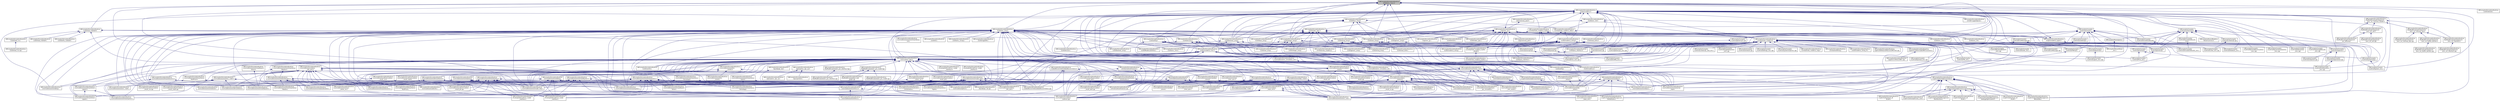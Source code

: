 digraph "OMCompiler/SimulationRuntime/c/util/omc_msvc.h"
{
  edge [fontname="Helvetica",fontsize="10",labelfontname="Helvetica",labelfontsize="10"];
  node [fontname="Helvetica",fontsize="10",shape=record];
  Node2 [label="OMCompiler/SimulationRuntime\l/c/util/omc_msvc.h",height=0.2,width=0.4,color="black", fillcolor="grey75", style="filled", fontcolor="black"];
  Node2 -> Node3 [dir="back",color="midnightblue",fontsize="10",style="solid",fontname="Helvetica"];
  Node3 [label="OMCompiler/Compiler\l/runtime/ptolemyio.cpp",height=0.2,width=0.4,color="black", fillcolor="white", style="filled",URL="$db/dd2/ptolemyio_8cpp.html"];
  Node3 -> Node4 [dir="back",color="midnightblue",fontsize="10",style="solid",fontname="Helvetica"];
  Node4 [label="OMCompiler/Compiler\l/runtime/ptolemyio_omc.cpp",height=0.2,width=0.4,color="black", fillcolor="white", style="filled",URL="$db/dab/ptolemyio__omc_8cpp.html"];
  Node2 -> Node5 [dir="back",color="midnightblue",fontsize="10",style="solid",fontname="Helvetica"];
  Node5 [label="OMCompiler/Compiler\l/runtime/SimulationResults.c",height=0.2,width=0.4,color="black", fillcolor="white", style="filled",URL="$d8/d88/_simulation_results_8c.html"];
  Node5 -> Node6 [dir="back",color="midnightblue",fontsize="10",style="solid",fontname="Helvetica"];
  Node6 [label="OMCompiler/Compiler\l/runtime/SimulationResults_omc.c",height=0.2,width=0.4,color="black", fillcolor="white", style="filled",URL="$dd/d3d/_simulation_results__omc_8c.html"];
  Node2 -> Node7 [dir="back",color="midnightblue",fontsize="10",style="solid",fontname="Helvetica"];
  Node7 [label="OMCompiler/Compiler\l/runtime/System_omc.c",height=0.2,width=0.4,color="black", fillcolor="white", style="filled",URL="$df/ddc/_system__omc_8c.html"];
  Node2 -> Node8 [dir="back",color="midnightblue",fontsize="10",style="solid",fontname="Helvetica"];
  Node8 [label="OMCompiler/Compiler\l/runtime/unitparser.h",height=0.2,width=0.4,color="black", fillcolor="white", style="filled",URL="$d9/d64/unitparser_8h.html"];
  Node8 -> Node9 [dir="back",color="midnightblue",fontsize="10",style="solid",fontname="Helvetica"];
  Node9 [label="OMCompiler/Compiler\l/runtime/unitparser.cpp",height=0.2,width=0.4,color="black", fillcolor="white", style="filled",URL="$de/daf/unitparser_8cpp.html"];
  Node8 -> Node10 [dir="back",color="midnightblue",fontsize="10",style="solid",fontname="Helvetica"];
  Node10 [label="OMCompiler/Compiler\l/runtime/unitparserext.cpp",height=0.2,width=0.4,color="black", fillcolor="white", style="filled",URL="$d2/d1d/unitparserext_8cpp.html"];
  Node10 -> Node11 [dir="back",color="midnightblue",fontsize="10",style="solid",fontname="Helvetica"];
  Node11 [label="OMCompiler/Compiler\l/runtime/UnitParserExt\l_omc.cpp",height=0.2,width=0.4,color="black", fillcolor="white", style="filled",URL="$da/d88/_unit_parser_ext__omc_8cpp.html"];
  Node8 -> Node11 [dir="back",color="midnightblue",fontsize="10",style="solid",fontname="Helvetica"];
  Node2 -> Node12 [dir="back",color="midnightblue",fontsize="10",style="solid",fontname="Helvetica"];
  Node12 [label="OMCompiler/SimulationRuntime\l/c/meta/meta_modelica_builtin.h",height=0.2,width=0.4,color="black", fillcolor="white", style="filled",URL="$dd/d15/meta__modelica__builtin_8h.html"];
  Node12 -> Node13 [dir="back",color="midnightblue",fontsize="10",style="solid",fontname="Helvetica"];
  Node13 [label="OMCompiler/Compiler\l/runtime/Dynload.cpp",height=0.2,width=0.4,color="black", fillcolor="white", style="filled",URL="$d2/ddb/_dynload_8cpp.html"];
  Node13 -> Node14 [dir="back",color="midnightblue",fontsize="10",style="solid",fontname="Helvetica"];
  Node14 [label="OMCompiler/Compiler\l/runtime/Dynload_omc.cpp",height=0.2,width=0.4,color="black", fillcolor="white", style="filled",URL="$df/d60/_dynload__omc_8cpp.html"];
  Node12 -> Node15 [dir="back",color="midnightblue",fontsize="10",style="solid",fontname="Helvetica"];
  Node15 [label="OMCompiler/SimulationRuntime\l/c/meta/meta_modelica.h",height=0.2,width=0.4,color="black", fillcolor="white", style="filled",URL="$d2/df1/meta__modelica_8h.html"];
  Node15 -> Node16 [dir="back",color="midnightblue",fontsize="10",style="solid",fontname="Helvetica"];
  Node16 [label="OMCompiler/Compiler\l/runtime/BackendDAEEXT\l_omc.cpp",height=0.2,width=0.4,color="black", fillcolor="white", style="filled",URL="$dd/dc8/_backend_d_a_e_e_x_t__omc_8cpp.html"];
  Node15 -> Node17 [dir="back",color="midnightblue",fontsize="10",style="solid",fontname="Helvetica"];
  Node17 [label="OMCompiler/Compiler\l/runtime/Corba_omc.cpp",height=0.2,width=0.4,color="black", fillcolor="white", style="filled",URL="$dc/d55/_corba__omc_8cpp.html"];
  Node15 -> Node18 [dir="back",color="midnightblue",fontsize="10",style="solid",fontname="Helvetica"];
  Node18 [label="OMCompiler/Compiler\l/runtime/corbaimpl_stub_omc.c",height=0.2,width=0.4,color="black", fillcolor="white", style="filled",URL="$d0/ddd/corbaimpl__stub__omc_8c.html"];
  Node15 -> Node19 [dir="back",color="midnightblue",fontsize="10",style="solid",fontname="Helvetica"];
  Node19 [label="OMCompiler/Compiler\l/runtime/Database_omc.c",height=0.2,width=0.4,color="black", fillcolor="white", style="filled",URL="$da/d2f/_database__omc_8c.html"];
  Node15 -> Node14 [dir="back",color="midnightblue",fontsize="10",style="solid",fontname="Helvetica"];
  Node15 -> Node20 [dir="back",color="midnightblue",fontsize="10",style="solid",fontname="Helvetica"];
  Node20 [label="OMCompiler/Compiler\l/runtime/Error_omc.cpp",height=0.2,width=0.4,color="black", fillcolor="white", style="filled",URL="$d8/dd7/_error__omc_8cpp.html"];
  Node15 -> Node21 [dir="back",color="midnightblue",fontsize="10",style="solid",fontname="Helvetica"];
  Node21 [label="OMCompiler/Compiler\l/runtime/errorext.cpp",height=0.2,width=0.4,color="black", fillcolor="white", style="filled",URL="$dc/d1d/errorext_8cpp.html"];
  Node21 -> Node20 [dir="back",color="midnightblue",fontsize="10",style="solid",fontname="Helvetica"];
  Node15 -> Node22 [dir="back",color="midnightblue",fontsize="10",style="solid",fontname="Helvetica"];
  Node22 [label="OMCompiler/Compiler\l/runtime/FMI_omc.c",height=0.2,width=0.4,color="black", fillcolor="white", style="filled",URL="$df/d35/_f_m_i__omc_8c.html"];
  Node15 -> Node23 [dir="back",color="midnightblue",fontsize="10",style="solid",fontname="Helvetica"];
  Node23 [label="OMCompiler/Compiler\l/runtime/GraphStreamExt\l_omc.cpp",height=0.2,width=0.4,color="black", fillcolor="white", style="filled",URL="$d9/da1/_graph_stream_ext__omc_8cpp.html"];
  Node15 -> Node24 [dir="back",color="midnightblue",fontsize="10",style="solid",fontname="Helvetica"];
  Node24 [label="OMCompiler/Compiler\l/runtime/HpcOmBenchmarkExt\l_omc.cpp",height=0.2,width=0.4,color="black", fillcolor="white", style="filled",URL="$dd/d63/_hpc_om_benchmark_ext__omc_8cpp.html"];
  Node15 -> Node25 [dir="back",color="midnightblue",fontsize="10",style="solid",fontname="Helvetica"];
  Node25 [label="OMCompiler/Compiler\l/runtime/HpcOmSchedulerExt\l_omc.cpp",height=0.2,width=0.4,color="black", fillcolor="white", style="filled",URL="$d9/d42/_hpc_om_scheduler_ext__omc_8cpp.html"];
  Node15 -> Node26 [dir="back",color="midnightblue",fontsize="10",style="solid",fontname="Helvetica"];
  Node26 [label="OMCompiler/Compiler\l/runtime/IOStreamExt\l_omc.cpp",height=0.2,width=0.4,color="black", fillcolor="white", style="filled",URL="$df/dd9/_i_o_stream_ext__omc_8cpp.html"];
  Node15 -> Node27 [dir="back",color="midnightblue",fontsize="10",style="solid",fontname="Helvetica"];
  Node27 [label="OMCompiler/Compiler\l/runtime/Lapack_omc.cpp",height=0.2,width=0.4,color="black", fillcolor="white", style="filled",URL="$de/df1/_lapack__omc_8cpp.html"];
  Node15 -> Node28 [dir="back",color="midnightblue",fontsize="10",style="solid",fontname="Helvetica"];
  Node28 [label="OMCompiler/Compiler\l/runtime/lapackimpl.c",height=0.2,width=0.4,color="black", fillcolor="white", style="filled",URL="$d1/dbb/lapackimpl_8c.html"];
  Node28 -> Node27 [dir="back",color="midnightblue",fontsize="10",style="solid",fontname="Helvetica"];
  Node15 -> Node29 [dir="back",color="midnightblue",fontsize="10",style="solid",fontname="Helvetica"];
  Node29 [label="OMCompiler/Compiler\l/runtime/printimpl.h",height=0.2,width=0.4,color="black", fillcolor="white", style="filled",URL="$dd/d7f/printimpl_8h.html"];
  Node29 -> Node30 [dir="back",color="midnightblue",fontsize="10",style="solid",fontname="Helvetica"];
  Node30 [label="OMCompiler/Compiler\l/runtime/Print_omc.c",height=0.2,width=0.4,color="black", fillcolor="white", style="filled",URL="$d0/d5b/_print__omc_8c.html"];
  Node29 -> Node31 [dir="back",color="midnightblue",fontsize="10",style="solid",fontname="Helvetica"];
  Node31 [label="OMCompiler/Compiler\l/runtime/systemimpl.c",height=0.2,width=0.4,color="black", fillcolor="white", style="filled",URL="$d4/d45/systemimpl_8c.html"];
  Node31 -> Node7 [dir="back",color="midnightblue",fontsize="10",style="solid",fontname="Helvetica"];
  Node15 -> Node30 [dir="back",color="midnightblue",fontsize="10",style="solid",fontname="Helvetica"];
  Node15 -> Node32 [dir="back",color="midnightblue",fontsize="10",style="solid",fontname="Helvetica"];
  Node32 [label="OMCompiler/Compiler\l/runtime/printimpl.c",height=0.2,width=0.4,color="black", fillcolor="white", style="filled",URL="$d0/dfd/printimpl_8c.html"];
  Node32 -> Node30 [dir="back",color="midnightblue",fontsize="10",style="solid",fontname="Helvetica"];
  Node15 -> Node4 [dir="back",color="midnightblue",fontsize="10",style="solid",fontname="Helvetica"];
  Node15 -> Node33 [dir="back",color="midnightblue",fontsize="10",style="solid",fontname="Helvetica"];
  Node33 [label="OMCompiler/Compiler\l/runtime/serializer.cpp",height=0.2,width=0.4,color="black", fillcolor="white", style="filled",URL="$d7/d74/serializer_8cpp.html"];
  Node15 -> Node34 [dir="back",color="midnightblue",fontsize="10",style="solid",fontname="Helvetica"];
  Node34 [label="OMCompiler/Compiler\l/runtime/Settings_omc.cpp",height=0.2,width=0.4,color="black", fillcolor="white", style="filled",URL="$d5/d1e/_settings__omc_8cpp.html"];
  Node15 -> Node6 [dir="back",color="midnightblue",fontsize="10",style="solid",fontname="Helvetica"];
  Node15 -> Node35 [dir="back",color="midnightblue",fontsize="10",style="solid",fontname="Helvetica"];
  Node35 [label="OMCompiler/Compiler\l/runtime/Socket_omc.c",height=0.2,width=0.4,color="black", fillcolor="white", style="filled",URL="$d0/da8/_socket__omc_8c.html"];
  Node15 -> Node7 [dir="back",color="midnightblue",fontsize="10",style="solid",fontname="Helvetica"];
  Node15 -> Node31 [dir="back",color="midnightblue",fontsize="10",style="solid",fontname="Helvetica"];
  Node15 -> Node36 [dir="back",color="midnightblue",fontsize="10",style="solid",fontname="Helvetica"];
  Node36 [label="OMCompiler/Compiler\l/runtime/systemimplmisc.cpp",height=0.2,width=0.4,color="black", fillcolor="white", style="filled",URL="$dd/d7f/systemimplmisc_8cpp.html"];
  Node15 -> Node37 [dir="back",color="midnightblue",fontsize="10",style="solid",fontname="Helvetica"];
  Node37 [label="OMCompiler/Compiler\l/runtime/TaskGraphResults\l_omc.cpp",height=0.2,width=0.4,color="black", fillcolor="white", style="filled",URL="$d3/d31/_task_graph_results__omc_8cpp.html"];
  Node15 -> Node8 [dir="back",color="midnightblue",fontsize="10",style="solid",fontname="Helvetica"];
  Node15 -> Node11 [dir="back",color="midnightblue",fontsize="10",style="solid",fontname="Helvetica"];
  Node15 -> Node38 [dir="back",color="midnightblue",fontsize="10",style="solid",fontname="Helvetica"];
  Node38 [label="OMCompiler/Compiler\l/runtime/ZeroMQ_omc.c",height=0.2,width=0.4,color="black", fillcolor="white", style="filled",URL="$d0/d46/_zero_m_q__omc_8c.html"];
  Node15 -> Node39 [dir="back",color="midnightblue",fontsize="10",style="solid",fontname="Helvetica"];
  Node39 [label="OMCompiler/Parser/Parser\l_omc.c",height=0.2,width=0.4,color="black", fillcolor="white", style="filled",URL="$d8/def/_parser__omc_8c.html"];
  Node15 -> Node40 [dir="back",color="midnightblue",fontsize="10",style="solid",fontname="Helvetica"];
  Node40 [label="OMCompiler/SimulationRuntime\l/c/meta/meta_modelica.c",height=0.2,width=0.4,color="black", fillcolor="white", style="filled",URL="$de/df6/meta__modelica_8c.html"];
  Node15 -> Node41 [dir="back",color="midnightblue",fontsize="10",style="solid",fontname="Helvetica"];
  Node41 [label="OMCompiler/SimulationRuntime\l/c/meta/meta_modelica_builtin\l_boxptr.h",height=0.2,width=0.4,color="black", fillcolor="white", style="filled",URL="$d8/d77/meta__modelica__builtin__boxptr_8h.html"];
  Node41 -> Node12 [dir="back",color="midnightblue",fontsize="10",style="solid",fontname="Helvetica"];
  Node41 -> Node42 [dir="back",color="midnightblue",fontsize="10",style="solid",fontname="Helvetica"];
  Node42 [label="OMCompiler/SimulationRuntime\l/c/meta/meta_modelica_builtin.c",height=0.2,width=0.4,color="black", fillcolor="white", style="filled",URL="$d0/db3/meta__modelica__builtin_8c.html"];
  Node15 -> Node42 [dir="back",color="midnightblue",fontsize="10",style="solid",fontname="Helvetica"];
  Node15 -> Node43 [dir="back",color="midnightblue",fontsize="10",style="solid",fontname="Helvetica"];
  Node43 [label="OMCompiler/SimulationRuntime\l/c/meta/meta_modelica_segv.c",height=0.2,width=0.4,color="black", fillcolor="white", style="filled",URL="$d6/d23/meta__modelica__segv_8c.html"];
  Node15 -> Node44 [dir="back",color="midnightblue",fontsize="10",style="solid",fontname="Helvetica"];
  Node44 [label="OMCompiler/SimulationRuntime\l/c/meta/realString.c",height=0.2,width=0.4,color="black", fillcolor="white", style="filled",URL="$df/db2/real_string_8c.html"];
  Node15 -> Node45 [dir="back",color="midnightblue",fontsize="10",style="solid",fontname="Helvetica"];
  Node45 [label="OMCompiler/SimulationRuntime\l/c/optimization/DataManagement\l/MoveData.c",height=0.2,width=0.4,color="black", fillcolor="white", style="filled",URL="$d7/d23/_move_data_8c.html"];
  Node15 -> Node46 [dir="back",color="midnightblue",fontsize="10",style="solid",fontname="Helvetica"];
  Node46 [label="OMCompiler/SimulationRuntime\l/c/simulation/results/simulation\l_result_ia.cpp",height=0.2,width=0.4,color="black", fillcolor="white", style="filled",URL="$d6/db0/simulation__result__ia_8cpp.html"];
  Node15 -> Node47 [dir="back",color="midnightblue",fontsize="10",style="solid",fontname="Helvetica"];
  Node47 [label="OMCompiler/SimulationRuntime\l/c/simulation/results/simulation\l_result_wall.cpp",height=0.2,width=0.4,color="black", fillcolor="white", style="filled",URL="$d9/dc9/simulation__result__wall_8cpp.html"];
  Node15 -> Node48 [dir="back",color="midnightblue",fontsize="10",style="solid",fontname="Helvetica"];
  Node48 [label="OMCompiler/SimulationRuntime\l/c/simulation/simulation\l_input_xml.c",height=0.2,width=0.4,color="black", fillcolor="white", style="filled",URL="$da/d0d/simulation__input__xml_8c.html"];
  Node15 -> Node49 [dir="back",color="midnightblue",fontsize="10",style="solid",fontname="Helvetica"];
  Node49 [label="OMCompiler/SimulationRuntime\l/c/simulation/simulation\l_omc_assert.c",height=0.2,width=0.4,color="black", fillcolor="white", style="filled",URL="$d4/d59/simulation__omc__assert_8c.html"];
  Node15 -> Node50 [dir="back",color="midnightblue",fontsize="10",style="solid",fontname="Helvetica"];
  Node50 [label="OMCompiler/SimulationRuntime\l/c/simulation/simulation\l_runtime.cpp",height=0.2,width=0.4,color="black", fillcolor="white", style="filled",URL="$d4/d09/simulation__runtime_8cpp.html"];
  Node15 -> Node51 [dir="back",color="midnightblue",fontsize="10",style="solid",fontname="Helvetica"];
  Node51 [label="OMCompiler/SimulationRuntime\l/c/simulation/solver/dassl.c",height=0.2,width=0.4,color="black", fillcolor="white", style="filled",URL="$df/ddf/dassl_8c.html"];
  Node15 -> Node52 [dir="back",color="midnightblue",fontsize="10",style="solid",fontname="Helvetica"];
  Node52 [label="OMCompiler/SimulationRuntime\l/c/simulation/solver/initialization\l/initialization.c",height=0.2,width=0.4,color="black", fillcolor="white", style="filled",URL="$da/dfc/initialization_8c.html"];
  Node15 -> Node53 [dir="back",color="midnightblue",fontsize="10",style="solid",fontname="Helvetica"];
  Node53 [label="OMCompiler/SimulationRuntime\l/c/simulation/solver/model_help.c",height=0.2,width=0.4,color="black", fillcolor="white", style="filled",URL="$d6/dd5/model__help_8c.html"];
  Node15 -> Node54 [dir="back",color="midnightblue",fontsize="10",style="solid",fontname="Helvetica"];
  Node54 [label="OMCompiler/SimulationRuntime\l/c/simulation/solver/nonlinearSolver\lHomotopy.c",height=0.2,width=0.4,color="black", fillcolor="white", style="filled",URL="$d5/df2/nonlinear_solver_homotopy_8c.html"];
  Node15 -> Node55 [dir="back",color="midnightblue",fontsize="10",style="solid",fontname="Helvetica"];
  Node55 [label="OMCompiler/SimulationRuntime\l/c/simulation/solver/nonlinearSolver\lHybrd.c",height=0.2,width=0.4,color="black", fillcolor="white", style="filled",URL="$d1/db2/nonlinear_solver_hybrd_8c.html"];
  Node15 -> Node56 [dir="back",color="midnightblue",fontsize="10",style="solid",fontname="Helvetica"];
  Node56 [label="OMCompiler/SimulationRuntime\l/c/simulation/solver/nonlinearSystem.c",height=0.2,width=0.4,color="black", fillcolor="white", style="filled",URL="$d7/dd6/nonlinear_system_8c.html"];
  Node15 -> Node57 [dir="back",color="midnightblue",fontsize="10",style="solid",fontname="Helvetica"];
  Node57 [label="OMCompiler/SimulationRuntime\l/c/simulation/solver/perform\l_simulation.c",height=0.2,width=0.4,color="black", fillcolor="white", style="filled",URL="$d1/dc1/perform__simulation_8c.html"];
  Node15 -> Node58 [dir="back",color="midnightblue",fontsize="10",style="solid",fontname="Helvetica"];
  Node58 [label="OMCompiler/SimulationRuntime\l/c/simulation/solver/solver_main.c",height=0.2,width=0.4,color="black", fillcolor="white", style="filled",URL="$d3/def/solver__main_8c.html"];
  Node15 -> Node59 [dir="back",color="midnightblue",fontsize="10",style="solid",fontname="Helvetica"];
  Node59 [label="OMCompiler/SimulationRuntime\l/c/util/integer_array.c",height=0.2,width=0.4,color="black", fillcolor="white", style="filled",URL="$d7/d5d/integer__array_8c.html"];
  Node15 -> Node60 [dir="back",color="midnightblue",fontsize="10",style="solid",fontname="Helvetica"];
  Node60 [label="OMCompiler/SimulationRuntime\l/c/util/java_interface.h",height=0.2,width=0.4,color="black", fillcolor="white", style="filled",URL="$d7/d1e/java__interface_8h.html"];
  Node60 -> Node61 [dir="back",color="midnightblue",fontsize="10",style="solid",fontname="Helvetica"];
  Node61 [label="OMCompiler/SimulationRuntime\l/c/util/java_interface.c",height=0.2,width=0.4,color="black", fillcolor="white", style="filled",URL="$dc/db3/java__interface_8c.html"];
  Node15 -> Node62 [dir="back",color="midnightblue",fontsize="10",style="solid",fontname="Helvetica"];
  Node62 [label="OMCompiler/SimulationRuntime\l/c/util/modelica.h",height=0.2,width=0.4,color="black", fillcolor="white", style="filled",URL="$d4/d91/util_2modelica_8h.html"];
  Node15 -> Node63 [dir="back",color="midnightblue",fontsize="10",style="solid",fontname="Helvetica"];
  Node63 [label="OMCompiler/SimulationRuntime\l/c/util/modelica_string_lit.c",height=0.2,width=0.4,color="black", fillcolor="white", style="filled",URL="$d7/d7f/modelica__string__lit_8c.html"];
  Node15 -> Node64 [dir="back",color="midnightblue",fontsize="10",style="solid",fontname="Helvetica"];
  Node64 [label="OMCompiler/SimulationRuntime\l/c/util/omc_error.c",height=0.2,width=0.4,color="black", fillcolor="white", style="filled",URL="$d8/d3d/omc__error_8c.html"];
  Node15 -> Node65 [dir="back",color="midnightblue",fontsize="10",style="solid",fontname="Helvetica"];
  Node65 [label="OMCompiler/SimulationRuntime\l/c/util/read_write.c",height=0.2,width=0.4,color="black", fillcolor="white", style="filled",URL="$dd/de9/read__write_8c.html"];
  Node15 -> Node66 [dir="back",color="midnightblue",fontsize="10",style="solid",fontname="Helvetica"];
  Node66 [label="OMCompiler/SimulationRuntime\l/c/util/utility.c",height=0.2,width=0.4,color="black", fillcolor="white", style="filled",URL="$d0/d41/utility_8c.html"];
  Node15 -> Node67 [dir="back",color="midnightblue",fontsize="10",style="solid",fontname="Helvetica"];
  Node67 [label="OMCompiler/SimulationRuntime\l/cpp/Core/ReduceDAE/com/OMCTest.cpp",height=0.2,width=0.4,color="black", fillcolor="white", style="filled",URL="$da/df1/_core_2_reduce_d_a_e_2com_2_o_m_c_test_8cpp.html"];
  Node15 -> Node68 [dir="back",color="midnightblue",fontsize="10",style="solid",fontname="Helvetica"];
  Node68 [label="OMCompiler/SimulationRuntime\l/cpp/omcCAPI/include/OMCFunctions.h",height=0.2,width=0.4,color="black", fillcolor="white", style="filled",URL="$da/dc4/_o_m_c_functions_8h.html"];
  Node68 -> Node69 [dir="back",color="midnightblue",fontsize="10",style="solid",fontname="Helvetica"];
  Node69 [label="OMCompiler/SimulationRuntime\l/cpp/omcCAPI/src/OMC.cpp",height=0.2,width=0.4,color="black", fillcolor="white", style="filled",URL="$d2/d87/_o_m_c_8cpp.html"];
  Node12 -> Node40 [dir="back",color="midnightblue",fontsize="10",style="solid",fontname="Helvetica"];
  Node12 -> Node42 [dir="back",color="midnightblue",fontsize="10",style="solid",fontname="Helvetica"];
  Node12 -> Node62 [dir="back",color="midnightblue",fontsize="10",style="solid",fontname="Helvetica"];
  Node2 -> Node70 [dir="back",color="midnightblue",fontsize="10",style="solid",fontname="Helvetica"];
  Node70 [label="OMCompiler/SimulationRuntime\l/c/openmodelica.h",height=0.2,width=0.4,color="black", fillcolor="white", style="filled",URL="$d6/dae/openmodelica_8h.html"];
  Node70 -> Node71 [dir="back",color="midnightblue",fontsize="10",style="solid",fontname="Helvetica"];
  Node71 [label="OMCompiler/Compiler\l/runtime/errorext.h",height=0.2,width=0.4,color="black", fillcolor="white", style="filled",URL="$d6/d33/errorext_8h.html"];
  Node71 -> Node16 [dir="back",color="midnightblue",fontsize="10",style="solid",fontname="Helvetica"];
  Node71 -> Node13 [dir="back",color="midnightblue",fontsize="10",style="solid",fontname="Helvetica"];
  Node71 -> Node21 [dir="back",color="midnightblue",fontsize="10",style="solid",fontname="Helvetica"];
  Node71 -> Node72 [dir="back",color="midnightblue",fontsize="10",style="solid",fontname="Helvetica"];
  Node72 [label="OMCompiler/Compiler\l/runtime/ErrorMessage.hpp",height=0.2,width=0.4,color="black", fillcolor="white", style="filled",URL="$d4/dfe/_error_message_8hpp.html"];
  Node72 -> Node21 [dir="back",color="midnightblue",fontsize="10",style="solid",fontname="Helvetica"];
  Node72 -> Node73 [dir="back",color="midnightblue",fontsize="10",style="solid",fontname="Helvetica"];
  Node73 [label="OMCompiler/Compiler\l/runtime/ErrorMessage.cpp",height=0.2,width=0.4,color="black", fillcolor="white", style="filled",URL="$df/d52/_error_message_8cpp.html"];
  Node71 -> Node74 [dir="back",color="midnightblue",fontsize="10",style="solid",fontname="Helvetica"];
  Node74 [label="OMCompiler/Compiler\l/runtime/FMIImpl.c",height=0.2,width=0.4,color="black", fillcolor="white", style="filled",URL="$df/d24/_f_m_i_impl_8c.html"];
  Node74 -> Node22 [dir="back",color="midnightblue",fontsize="10",style="solid",fontname="Helvetica"];
  Node71 -> Node28 [dir="back",color="midnightblue",fontsize="10",style="solid",fontname="Helvetica"];
  Node71 -> Node32 [dir="back",color="midnightblue",fontsize="10",style="solid",fontname="Helvetica"];
  Node71 -> Node3 [dir="back",color="midnightblue",fontsize="10",style="solid",fontname="Helvetica"];
  Node71 -> Node5 [dir="back",color="midnightblue",fontsize="10",style="solid",fontname="Helvetica"];
  Node71 -> Node75 [dir="back",color="midnightblue",fontsize="10",style="solid",fontname="Helvetica"];
  Node75 [label="OMCompiler/Compiler\l/runtime/socketimpl.c",height=0.2,width=0.4,color="black", fillcolor="white", style="filled",URL="$dc/d16/socketimpl_8c.html"];
  Node75 -> Node35 [dir="back",color="midnightblue",fontsize="10",style="solid",fontname="Helvetica"];
  Node71 -> Node31 [dir="back",color="midnightblue",fontsize="10",style="solid",fontname="Helvetica"];
  Node71 -> Node11 [dir="back",color="midnightblue",fontsize="10",style="solid",fontname="Helvetica"];
  Node71 -> Node76 [dir="back",color="midnightblue",fontsize="10",style="solid",fontname="Helvetica"];
  Node76 [label="OMCompiler/Parser/parse.c",height=0.2,width=0.4,color="black", fillcolor="white", style="filled",URL="$d9/db9/_parser_2parse_8c.html"];
  Node76 -> Node39 [dir="back",color="midnightblue",fontsize="10",style="solid",fontname="Helvetica"];
  Node70 -> Node77 [dir="back",color="midnightblue",fontsize="10",style="solid",fontname="Helvetica"];
  Node77 [label="OMCompiler/Compiler\l/runtime/systemimpl.h",height=0.2,width=0.4,color="black", fillcolor="white", style="filled",URL="$db/d35/systemimpl_8h.html"];
  Node77 -> Node78 [dir="back",color="midnightblue",fontsize="10",style="solid",fontname="Helvetica"];
  Node78 [label="OMCompiler/Compiler\l/runtime/corbaimpl.cpp",height=0.2,width=0.4,color="black", fillcolor="white", style="filled",URL="$d4/dfe/corbaimpl_8cpp.html"];
  Node78 -> Node17 [dir="back",color="midnightblue",fontsize="10",style="solid",fontname="Helvetica"];
  Node77 -> Node13 [dir="back",color="midnightblue",fontsize="10",style="solid",fontname="Helvetica"];
  Node77 -> Node74 [dir="back",color="midnightblue",fontsize="10",style="solid",fontname="Helvetica"];
  Node77 -> Node32 [dir="back",color="midnightblue",fontsize="10",style="solid",fontname="Helvetica"];
  Node77 -> Node5 [dir="back",color="midnightblue",fontsize="10",style="solid",fontname="Helvetica"];
  Node77 -> Node79 [dir="back",color="midnightblue",fontsize="10",style="solid",fontname="Helvetica"];
  Node79 [label="OMCompiler/Compiler\l/runtime/SimulationResults\lCmp.c",height=0.2,width=0.4,color="black", fillcolor="white", style="filled",URL="$d7/dc1/_simulation_results_cmp_8c.html"];
  Node79 -> Node6 [dir="back",color="midnightblue",fontsize="10",style="solid",fontname="Helvetica"];
  Node77 -> Node31 [dir="back",color="midnightblue",fontsize="10",style="solid",fontname="Helvetica"];
  Node77 -> Node11 [dir="back",color="midnightblue",fontsize="10",style="solid",fontname="Helvetica"];
  Node77 -> Node80 [dir="back",color="midnightblue",fontsize="10",style="solid",fontname="Helvetica"];
  Node80 [label="OMCompiler/Parser/Modelica\lParserCommon.h",height=0.2,width=0.4,color="black", fillcolor="white", style="filled",URL="$d4/d33/_modelica_parser_common_8h.html"];
  Node77 -> Node76 [dir="back",color="midnightblue",fontsize="10",style="solid",fontname="Helvetica"];
  Node70 -> Node19 [dir="back",color="midnightblue",fontsize="10",style="solid",fontname="Helvetica"];
  Node70 -> Node13 [dir="back",color="midnightblue",fontsize="10",style="solid",fontname="Helvetica"];
  Node70 -> Node14 [dir="back",color="midnightblue",fontsize="10",style="solid",fontname="Helvetica"];
  Node70 -> Node20 [dir="back",color="midnightblue",fontsize="10",style="solid",fontname="Helvetica"];
  Node70 -> Node21 [dir="back",color="midnightblue",fontsize="10",style="solid",fontname="Helvetica"];
  Node70 -> Node24 [dir="back",color="midnightblue",fontsize="10",style="solid",fontname="Helvetica"];
  Node70 -> Node25 [dir="back",color="midnightblue",fontsize="10",style="solid",fontname="Helvetica"];
  Node70 -> Node26 [dir="back",color="midnightblue",fontsize="10",style="solid",fontname="Helvetica"];
  Node70 -> Node27 [dir="back",color="midnightblue",fontsize="10",style="solid",fontname="Helvetica"];
  Node70 -> Node7 [dir="back",color="midnightblue",fontsize="10",style="solid",fontname="Helvetica"];
  Node70 -> Node37 [dir="back",color="midnightblue",fontsize="10",style="solid",fontname="Helvetica"];
  Node70 -> Node81 [dir="back",color="midnightblue",fontsize="10",style="solid",fontname="Helvetica"];
  Node81 [label="OMCompiler/SimulationRuntime\l/c/gc/memory_pool.h",height=0.2,width=0.4,color="black", fillcolor="white", style="filled",URL="$de/d5c/memory__pool_8h.html"];
  Node81 -> Node82 [dir="back",color="midnightblue",fontsize="10",style="solid",fontname="Helvetica"];
  Node82 [label="OMCompiler/SimulationRuntime\l/c/gc/omc_gc.h",height=0.2,width=0.4,color="black", fillcolor="white", style="filled",URL="$d2/d69/omc__gc_8h.html"];
  Node82 -> Node83 [dir="back",color="midnightblue",fontsize="10",style="solid",fontname="Helvetica"];
  Node83 [label="OMCompiler/SimulationRuntime\l/c/gc/memory_pool.c",height=0.2,width=0.4,color="black", fillcolor="white", style="filled",URL="$d6/de0/memory__pool_8c.html"];
  Node82 -> Node84 [dir="back",color="midnightblue",fontsize="10",style="solid",fontname="Helvetica"];
  Node84 [label="OMCompiler/SimulationRuntime\l/c/gc/omc_gc.c",height=0.2,width=0.4,color="black", fillcolor="white", style="filled",URL="$db/d19/omc__gc_8c.html"];
  Node82 -> Node15 [dir="back",color="midnightblue",fontsize="10",style="solid",fontname="Helvetica"];
  Node82 -> Node85 [dir="back",color="midnightblue",fontsize="10",style="solid",fontname="Helvetica"];
  Node85 [label="OMCompiler/SimulationRuntime\l/c/openmodelica_types.h",height=0.2,width=0.4,color="black", fillcolor="white", style="filled",URL="$d4/d7f/openmodelica__types_8h.html"];
  Node85 -> Node82 [dir="back",color="midnightblue",fontsize="10",style="solid",fontname="Helvetica"];
  Node85 -> Node70 [dir="back",color="midnightblue",fontsize="10",style="solid",fontname="Helvetica"];
  Node85 -> Node45 [dir="back",color="midnightblue",fontsize="10",style="solid",fontname="Helvetica"];
  Node82 -> Node70 [dir="back",color="midnightblue",fontsize="10",style="solid",fontname="Helvetica"];
  Node82 -> Node86 [dir="back",color="midnightblue",fontsize="10",style="solid",fontname="Helvetica"];
  Node86 [label="OMCompiler/SimulationRuntime\l/c/openmodelica_func.h",height=0.2,width=0.4,color="black", fillcolor="white", style="filled",URL="$d9/dbe/openmodelica__func_8h.html"];
  Node86 -> Node87 [dir="back",color="midnightblue",fontsize="10",style="solid",fontname="Helvetica"];
  Node87 [label="OMCompiler/SimulationRuntime\l/c/dataReconciliation/dataReconciliation.cpp",height=0.2,width=0.4,color="black", fillcolor="white", style="filled",URL="$de/ddc/data_reconciliation_8cpp.html"];
  Node86 -> Node88 [dir="back",color="midnightblue",fontsize="10",style="solid",fontname="Helvetica"];
  Node88 [label="OMCompiler/SimulationRuntime\l/c/linearization/linearize.cpp",height=0.2,width=0.4,color="black", fillcolor="white", style="filled",URL="$d5/d67/linearize_8cpp.html"];
  Node86 -> Node89 [dir="back",color="midnightblue",fontsize="10",style="solid",fontname="Helvetica"];
  Node89 [label="OMCompiler/SimulationRuntime\l/c/simulation_data.h",height=0.2,width=0.4,color="black", fillcolor="white", style="filled",URL="$df/d7f/simulation__data_8h.html"];
  Node89 -> Node87 [dir="back",color="midnightblue",fontsize="10",style="solid",fontname="Helvetica"];
  Node89 -> Node90 [dir="back",color="midnightblue",fontsize="10",style="solid",fontname="Helvetica"];
  Node90 [label="OMCompiler/SimulationRuntime\l/c/dataReconciliation/dataReconciliation.h",height=0.2,width=0.4,color="black", fillcolor="white", style="filled",URL="$de/d53/data_reconciliation_8h.html"];
  Node90 -> Node87 [dir="back",color="midnightblue",fontsize="10",style="solid",fontname="Helvetica"];
  Node90 -> Node91 [dir="back",color="midnightblue",fontsize="10",style="solid",fontname="Helvetica"];
  Node91 [label="OMCompiler/SimulationRuntime\l/c/simulation/simulation\l_runtime.h",height=0.2,width=0.4,color="black", fillcolor="white", style="filled",URL="$d2/d86/simulation__runtime_8h.html"];
  Node91 -> Node92 [dir="back",color="midnightblue",fontsize="10",style="solid",fontname="Helvetica"];
  Node92 [label="OMCompiler/SimulationRuntime\l/c/simulation/modelinfo.c",height=0.2,width=0.4,color="black", fillcolor="white", style="filled",URL="$d0/d3a/modelinfo_8c.html"];
  Node91 -> Node93 [dir="back",color="midnightblue",fontsize="10",style="solid",fontname="Helvetica"];
  Node93 [label="OMCompiler/SimulationRuntime\l/c/simulation/options.c",height=0.2,width=0.4,color="black", fillcolor="white", style="filled",URL="$db/dc1/_simulation_runtime_2c_2simulation_2options_8c.html"];
  Node91 -> Node46 [dir="back",color="midnightblue",fontsize="10",style="solid",fontname="Helvetica"];
  Node91 -> Node94 [dir="back",color="midnightblue",fontsize="10",style="solid",fontname="Helvetica"];
  Node94 [label="OMCompiler/SimulationRuntime\l/c/simulation/simulation\l_info_json.c",height=0.2,width=0.4,color="black", fillcolor="white", style="filled",URL="$dc/d9f/simulation__info__json_8c.html"];
  Node91 -> Node95 [dir="back",color="midnightblue",fontsize="10",style="solid",fontname="Helvetica"];
  Node95 [label="OMCompiler/SimulationRuntime\l/c/simulation/simulation\l_input_xml.h",height=0.2,width=0.4,color="black", fillcolor="white", style="filled",URL="$d5/d20/simulation__input__xml_8h.html"];
  Node95 -> Node48 [dir="back",color="midnightblue",fontsize="10",style="solid",fontname="Helvetica"];
  Node95 -> Node50 [dir="back",color="midnightblue",fontsize="10",style="solid",fontname="Helvetica"];
  Node95 -> Node58 [dir="back",color="midnightblue",fontsize="10",style="solid",fontname="Helvetica"];
  Node95 -> Node96 [dir="back",color="midnightblue",fontsize="10",style="solid",fontname="Helvetica"];
  Node96 [label="OMCompiler/SimulationRuntime\l/fmi/export/fmi1/fmu1_model\l_interface.c",height=0.2,width=0.4,color="black", fillcolor="white", style="filled",URL="$d4/df0/fmu1__model__interface_8c.html"];
  Node95 -> Node97 [dir="back",color="midnightblue",fontsize="10",style="solid",fontname="Helvetica"];
  Node97 [label="OMCompiler/SimulationRuntime\l/fmi/export/fmi2/fmu2_model\l_interface.c",height=0.2,width=0.4,color="black", fillcolor="white", style="filled",URL="$d4/d10/fmu2__model__interface_8c.html"];
  Node91 -> Node48 [dir="back",color="midnightblue",fontsize="10",style="solid",fontname="Helvetica"];
  Node91 -> Node49 [dir="back",color="midnightblue",fontsize="10",style="solid",fontname="Helvetica"];
  Node91 -> Node50 [dir="back",color="midnightblue",fontsize="10",style="solid",fontname="Helvetica"];
  Node91 -> Node51 [dir="back",color="midnightblue",fontsize="10",style="solid",fontname="Helvetica"];
  Node91 -> Node98 [dir="back",color="midnightblue",fontsize="10",style="solid",fontname="Helvetica"];
  Node98 [label="OMCompiler/SimulationRuntime\l/c/simulation/solver/dopri45.c",height=0.2,width=0.4,color="black", fillcolor="white", style="filled",URL="$d0/d8d/dopri45_8c.html"];
  Node91 -> Node99 [dir="back",color="midnightblue",fontsize="10",style="solid",fontname="Helvetica"];
  Node99 [label="OMCompiler/SimulationRuntime\l/c/simulation/solver/events.c",height=0.2,width=0.4,color="black", fillcolor="white", style="filled",URL="$de/deb/events_8c.html"];
  Node91 -> Node100 [dir="back",color="midnightblue",fontsize="10",style="solid",fontname="Helvetica"];
  Node100 [label="OMCompiler/SimulationRuntime\l/c/simulation/solver/external\l_input.c",height=0.2,width=0.4,color="black", fillcolor="white", style="filled",URL="$d9/d48/external__input_8c.html"];
  Node91 -> Node101 [dir="back",color="midnightblue",fontsize="10",style="solid",fontname="Helvetica"];
  Node101 [label="OMCompiler/SimulationRuntime\l/c/simulation/solver/ida\l_solver.c",height=0.2,width=0.4,color="black", fillcolor="white", style="filled",URL="$d0/d46/ida__solver_8c.html"];
  Node91 -> Node56 [dir="back",color="midnightblue",fontsize="10",style="solid",fontname="Helvetica"];
  Node91 -> Node102 [dir="back",color="midnightblue",fontsize="10",style="solid",fontname="Helvetica"];
  Node102 [label="OMCompiler/SimulationRuntime\l/c/simulation/solver/perform\l_qss_simulation.c",height=0.2,width=0.4,color="black", fillcolor="white", style="filled",URL="$d5/d1f/perform__qss__simulation_8c.html"];
  Node91 -> Node57 [dir="back",color="midnightblue",fontsize="10",style="solid",fontname="Helvetica"];
  Node91 -> Node58 [dir="back",color="midnightblue",fontsize="10",style="solid",fontname="Helvetica"];
  Node91 -> Node103 [dir="back",color="midnightblue",fontsize="10",style="solid",fontname="Helvetica"];
  Node103 [label="OMCompiler/SimulationRuntime\l/opc/da/opc_da.cpp",height=0.2,width=0.4,color="black", fillcolor="white", style="filled",URL="$da/dda/opc__da_8cpp.html"];
  Node90 -> Node50 [dir="back",color="midnightblue",fontsize="10",style="solid",fontname="Helvetica"];
  Node89 -> Node88 [dir="back",color="midnightblue",fontsize="10",style="solid",fontname="Helvetica"];
  Node89 -> Node104 [dir="back",color="midnightblue",fontsize="10",style="solid",fontname="Helvetica"];
  Node104 [label="OMCompiler/SimulationRuntime\l/c/linearization/linearize.h",height=0.2,width=0.4,color="black", fillcolor="white", style="filled",URL="$db/de3/linearize_8h.html"];
  Node104 -> Node88 [dir="back",color="midnightblue",fontsize="10",style="solid",fontname="Helvetica"];
  Node104 -> Node91 [dir="back",color="midnightblue",fontsize="10",style="solid",fontname="Helvetica"];
  Node104 -> Node50 [dir="back",color="midnightblue",fontsize="10",style="solid",fontname="Helvetica"];
  Node89 -> Node86 [dir="back",color="midnightblue",fontsize="10",style="solid",fontname="Helvetica"];
  Node89 -> Node105 [dir="back",color="midnightblue",fontsize="10",style="solid",fontname="Helvetica"];
  Node105 [label="OMCompiler/SimulationRuntime\l/c/optimization/OptimizerData.h",height=0.2,width=0.4,color="black", fillcolor="white", style="filled",URL="$db/d2d/_optimizer_data_8h.html"];
  Node105 -> Node106 [dir="back",color="midnightblue",fontsize="10",style="solid",fontname="Helvetica"];
  Node106 [label="OMCompiler/SimulationRuntime\l/c/optimization/DataManagement\l/DebugeOptimization.c",height=0.2,width=0.4,color="black", fillcolor="white", style="filled",URL="$df/dbb/_debuge_optimization_8c.html"];
  Node105 -> Node107 [dir="back",color="midnightblue",fontsize="10",style="solid",fontname="Helvetica"];
  Node107 [label="OMCompiler/SimulationRuntime\l/c/optimization/OptimizerLocalFunction.h",height=0.2,width=0.4,color="black", fillcolor="white", style="filled",URL="$db/d24/_optimizer_local_function_8h.html"];
  Node107 -> Node106 [dir="back",color="midnightblue",fontsize="10",style="solid",fontname="Helvetica"];
  Node107 -> Node108 [dir="back",color="midnightblue",fontsize="10",style="solid",fontname="Helvetica"];
  Node108 [label="OMCompiler/SimulationRuntime\l/c/optimization/DataManagement\l/DerStructure.c",height=0.2,width=0.4,color="black", fillcolor="white", style="filled",URL="$d5/d21/_der_structure_8c.html"];
  Node107 -> Node109 [dir="back",color="midnightblue",fontsize="10",style="solid",fontname="Helvetica"];
  Node109 [label="OMCompiler/SimulationRuntime\l/c/optimization/DataManagement\l/InitialGuess.c",height=0.2,width=0.4,color="black", fillcolor="white", style="filled",URL="$de/ddc/_initial_guess_8c.html"];
  Node107 -> Node45 [dir="back",color="midnightblue",fontsize="10",style="solid",fontname="Helvetica"];
  Node107 -> Node110 [dir="back",color="midnightblue",fontsize="10",style="solid",fontname="Helvetica"];
  Node110 [label="OMCompiler/SimulationRuntime\l/c/optimization/eval_all\l/EvalF.c",height=0.2,width=0.4,color="black", fillcolor="white", style="filled",URL="$d7/d1b/_eval_f_8c.html"];
  Node107 -> Node111 [dir="back",color="midnightblue",fontsize="10",style="solid",fontname="Helvetica"];
  Node111 [label="OMCompiler/SimulationRuntime\l/c/optimization/eval_all\l/EvalG.c",height=0.2,width=0.4,color="black", fillcolor="white", style="filled",URL="$d1/d51/_eval_g_8c.html"];
  Node107 -> Node112 [dir="back",color="midnightblue",fontsize="10",style="solid",fontname="Helvetica"];
  Node112 [label="OMCompiler/SimulationRuntime\l/c/optimization/eval_all\l/EvalL.c",height=0.2,width=0.4,color="black", fillcolor="white", style="filled",URL="$d1/d11/_eval_l_8c.html"];
  Node107 -> Node113 [dir="back",color="midnightblue",fontsize="10",style="solid",fontname="Helvetica"];
  Node113 [label="OMCompiler/SimulationRuntime\l/c/optimization/optimizer_main.c",height=0.2,width=0.4,color="black", fillcolor="white", style="filled",URL="$d4/d93/optimizer__main_8c.html"];
  Node105 -> Node108 [dir="back",color="midnightblue",fontsize="10",style="solid",fontname="Helvetica"];
  Node105 -> Node109 [dir="back",color="midnightblue",fontsize="10",style="solid",fontname="Helvetica"];
  Node105 -> Node45 [dir="back",color="midnightblue",fontsize="10",style="solid",fontname="Helvetica"];
  Node105 -> Node110 [dir="back",color="midnightblue",fontsize="10",style="solid",fontname="Helvetica"];
  Node105 -> Node111 [dir="back",color="midnightblue",fontsize="10",style="solid",fontname="Helvetica"];
  Node105 -> Node112 [dir="back",color="midnightblue",fontsize="10",style="solid",fontname="Helvetica"];
  Node105 -> Node113 [dir="back",color="midnightblue",fontsize="10",style="solid",fontname="Helvetica"];
  Node89 -> Node114 [dir="back",color="midnightblue",fontsize="10",style="solid",fontname="Helvetica"];
  Node114 [label="OMCompiler/SimulationRuntime\l/c/simulation/solver/solver_main.h",height=0.2,width=0.4,color="black", fillcolor="white", style="filled",URL="$d2/de2/solver__main_8h.html"];
  Node114 -> Node105 [dir="back",color="midnightblue",fontsize="10",style="solid",fontname="Helvetica"];
  Node114 -> Node115 [dir="back",color="midnightblue",fontsize="10",style="solid",fontname="Helvetica"];
  Node115 [label="OMCompiler/SimulationRuntime\l/c/optimization/OptimizerInterface.h",height=0.2,width=0.4,color="black", fillcolor="white", style="filled",URL="$d4/d82/_optimizer_interface_8h.html"];
  Node115 -> Node58 [dir="back",color="midnightblue",fontsize="10",style="solid",fontname="Helvetica"];
  Node114 -> Node50 [dir="back",color="midnightblue",fontsize="10",style="solid",fontname="Helvetica"];
  Node114 -> Node51 [dir="back",color="midnightblue",fontsize="10",style="solid",fontname="Helvetica"];
  Node114 -> Node116 [dir="back",color="midnightblue",fontsize="10",style="solid",fontname="Helvetica"];
  Node116 [label="OMCompiler/SimulationRuntime\l/c/simulation/solver/dassl.h",height=0.2,width=0.4,color="black", fillcolor="white", style="filled",URL="$d1/d93/simulation_2solver_2dassl_8h.html"];
  Node116 -> Node109 [dir="back",color="midnightblue",fontsize="10",style="solid",fontname="Helvetica"];
  Node116 -> Node51 [dir="back",color="midnightblue",fontsize="10",style="solid",fontname="Helvetica"];
  Node116 -> Node101 [dir="back",color="midnightblue",fontsize="10",style="solid",fontname="Helvetica"];
  Node116 -> Node57 [dir="back",color="midnightblue",fontsize="10",style="solid",fontname="Helvetica"];
  Node116 -> Node58 [dir="back",color="midnightblue",fontsize="10",style="solid",fontname="Helvetica"];
  Node114 -> Node99 [dir="back",color="midnightblue",fontsize="10",style="solid",fontname="Helvetica"];
  Node114 -> Node117 [dir="back",color="midnightblue",fontsize="10",style="solid",fontname="Helvetica"];
  Node117 [label="OMCompiler/SimulationRuntime\l/c/simulation/solver/events.h",height=0.2,width=0.4,color="black", fillcolor="white", style="filled",URL="$db/dd2/events_8h.html"];
  Node117 -> Node50 [dir="back",color="midnightblue",fontsize="10",style="solid",fontname="Helvetica"];
  Node117 -> Node99 [dir="back",color="midnightblue",fontsize="10",style="solid",fontname="Helvetica"];
  Node117 -> Node52 [dir="back",color="midnightblue",fontsize="10",style="solid",fontname="Helvetica"];
  Node117 -> Node57 [dir="back",color="midnightblue",fontsize="10",style="solid",fontname="Helvetica"];
  Node117 -> Node58 [dir="back",color="midnightblue",fontsize="10",style="solid",fontname="Helvetica"];
  Node114 -> Node100 [dir="back",color="midnightblue",fontsize="10",style="solid",fontname="Helvetica"];
  Node114 -> Node101 [dir="back",color="midnightblue",fontsize="10",style="solid",fontname="Helvetica"];
  Node114 -> Node118 [dir="back",color="midnightblue",fontsize="10",style="solid",fontname="Helvetica"];
  Node118 [label="OMCompiler/SimulationRuntime\l/c/simulation/solver/ida\l_solver.h",height=0.2,width=0.4,color="black", fillcolor="white", style="filled",URL="$db/def/ida__solver_8h.html"];
  Node118 -> Node101 [dir="back",color="midnightblue",fontsize="10",style="solid",fontname="Helvetica"];
  Node118 -> Node58 [dir="back",color="midnightblue",fontsize="10",style="solid",fontname="Helvetica"];
  Node114 -> Node119 [dir="back",color="midnightblue",fontsize="10",style="solid",fontname="Helvetica"];
  Node119 [label="OMCompiler/SimulationRuntime\l/c/simulation/solver/irksco.h",height=0.2,width=0.4,color="black", fillcolor="white", style="filled",URL="$d9/db1/irksco_8h.html"];
  Node119 -> Node120 [dir="back",color="midnightblue",fontsize="10",style="solid",fontname="Helvetica"];
  Node120 [label="OMCompiler/SimulationRuntime\l/c/simulation/solver/irksco.c",height=0.2,width=0.4,color="black", fillcolor="white", style="filled",URL="$de/de2/irksco_8c.html"];
  Node119 -> Node58 [dir="back",color="midnightblue",fontsize="10",style="solid",fontname="Helvetica"];
  Node114 -> Node102 [dir="back",color="midnightblue",fontsize="10",style="solid",fontname="Helvetica"];
  Node114 -> Node57 [dir="back",color="midnightblue",fontsize="10",style="solid",fontname="Helvetica"];
  Node114 -> Node121 [dir="back",color="midnightblue",fontsize="10",style="solid",fontname="Helvetica"];
  Node121 [label="OMCompiler/SimulationRuntime\l/c/simulation/solver/radau.h",height=0.2,width=0.4,color="black", fillcolor="white", style="filled",URL="$db/d0f/radau_8h.html"];
  Node121 -> Node122 [dir="back",color="midnightblue",fontsize="10",style="solid",fontname="Helvetica"];
  Node122 [label="OMCompiler/SimulationRuntime\l/c/simulation/solver/radau.c",height=0.2,width=0.4,color="black", fillcolor="white", style="filled",URL="$df/d41/radau_8c.html"];
  Node121 -> Node58 [dir="back",color="midnightblue",fontsize="10",style="solid",fontname="Helvetica"];
  Node114 -> Node58 [dir="back",color="midnightblue",fontsize="10",style="solid",fontname="Helvetica"];
  Node114 -> Node123 [dir="back",color="midnightblue",fontsize="10",style="solid",fontname="Helvetica"];
  Node123 [label="OMCompiler/SimulationRuntime\l/c/simulation/solver/sym\l_solver_ssc.h",height=0.2,width=0.4,color="black", fillcolor="white", style="filled",URL="$de/d26/sym__solver__ssc_8h.html"];
  Node123 -> Node58 [dir="back",color="midnightblue",fontsize="10",style="solid",fontname="Helvetica"];
  Node123 -> Node124 [dir="back",color="midnightblue",fontsize="10",style="solid",fontname="Helvetica"];
  Node124 [label="OMCompiler/SimulationRuntime\l/c/simulation/solver/sym\l_solver_ssc.c",height=0.2,width=0.4,color="black", fillcolor="white", style="filled",URL="$df/df6/sym__solver__ssc_8c.html"];
  Node114 -> Node125 [dir="back",color="midnightblue",fontsize="10",style="solid",fontname="Helvetica"];
  Node125 [label="OMCompiler/SimulationRuntime\l/c/simulation/solver/synchronous.h",height=0.2,width=0.4,color="black", fillcolor="white", style="filled",URL="$d5/df6/synchronous_8h.html"];
  Node125 -> Node52 [dir="back",color="midnightblue",fontsize="10",style="solid",fontname="Helvetica"];
  Node125 -> Node57 [dir="back",color="midnightblue",fontsize="10",style="solid",fontname="Helvetica"];
  Node125 -> Node126 [dir="back",color="midnightblue",fontsize="10",style="solid",fontname="Helvetica"];
  Node126 [label="OMCompiler/SimulationRuntime\l/c/simulation/solver/synchronous.c",height=0.2,width=0.4,color="black", fillcolor="white", style="filled",URL="$d8/d18/synchronous_8c.html"];
  Node89 -> Node127 [dir="back",color="midnightblue",fontsize="10",style="solid",fontname="Helvetica"];
  Node127 [label="OMCompiler/SimulationRuntime\l/c/simulation/results/simulation\l_result.h",height=0.2,width=0.4,color="black", fillcolor="white", style="filled",URL="$d8/dc9/simulation__result_8h.html"];
  Node127 -> Node109 [dir="back",color="midnightblue",fontsize="10",style="solid",fontname="Helvetica"];
  Node127 -> Node45 [dir="back",color="midnightblue",fontsize="10",style="solid",fontname="Helvetica"];
  Node127 -> Node111 [dir="back",color="midnightblue",fontsize="10",style="solid",fontname="Helvetica"];
  Node127 -> Node91 [dir="back",color="midnightblue",fontsize="10",style="solid",fontname="Helvetica"];
  Node127 -> Node128 [dir="back",color="midnightblue",fontsize="10",style="solid",fontname="Helvetica"];
  Node128 [label="OMCompiler/SimulationRuntime\l/c/simulation/results/simulation\l_result.cpp",height=0.2,width=0.4,color="black", fillcolor="white", style="filled",URL="$d9/dfd/simulation__result_8cpp.html"];
  Node127 -> Node129 [dir="back",color="midnightblue",fontsize="10",style="solid",fontname="Helvetica"];
  Node129 [label="OMCompiler/SimulationRuntime\l/c/simulation/results/simulation\l_result_csv.h",height=0.2,width=0.4,color="black", fillcolor="white", style="filled",URL="$db/d0a/simulation__result__csv_8h.html"];
  Node129 -> Node130 [dir="back",color="midnightblue",fontsize="10",style="solid",fontname="Helvetica"];
  Node130 [label="OMCompiler/SimulationRuntime\l/c/simulation/results/simulation\l_result_csv.cpp",height=0.2,width=0.4,color="black", fillcolor="white", style="filled",URL="$dd/db5/simulation__result__csv_8cpp.html"];
  Node129 -> Node50 [dir="back",color="midnightblue",fontsize="10",style="solid",fontname="Helvetica"];
  Node127 -> Node131 [dir="back",color="midnightblue",fontsize="10",style="solid",fontname="Helvetica"];
  Node131 [label="OMCompiler/SimulationRuntime\l/c/simulation/results/simulation\l_result_ia.h",height=0.2,width=0.4,color="black", fillcolor="white", style="filled",URL="$d0/ddd/simulation__result__ia_8h.html"];
  Node131 -> Node46 [dir="back",color="midnightblue",fontsize="10",style="solid",fontname="Helvetica"];
  Node131 -> Node50 [dir="back",color="midnightblue",fontsize="10",style="solid",fontname="Helvetica"];
  Node127 -> Node132 [dir="back",color="midnightblue",fontsize="10",style="solid",fontname="Helvetica"];
  Node132 [label="OMCompiler/SimulationRuntime\l/c/simulation/results/simulation\l_result_mat4.h",height=0.2,width=0.4,color="black", fillcolor="white", style="filled",URL="$d2/da0/simulation__result__mat4_8h.html"];
  Node132 -> Node133 [dir="back",color="midnightblue",fontsize="10",style="solid",fontname="Helvetica"];
  Node133 [label="OMCompiler/SimulationRuntime\l/c/simulation/results/simulation\l_result_mat4.cpp",height=0.2,width=0.4,color="black", fillcolor="white", style="filled",URL="$da/d87/simulation__result__mat4_8cpp.html"];
  Node132 -> Node50 [dir="back",color="midnightblue",fontsize="10",style="solid",fontname="Helvetica"];
  Node127 -> Node134 [dir="back",color="midnightblue",fontsize="10",style="solid",fontname="Helvetica"];
  Node134 [label="OMCompiler/SimulationRuntime\l/c/simulation/results/simulation\l_result_plt.h",height=0.2,width=0.4,color="black", fillcolor="white", style="filled",URL="$d2/dac/simulation__result__plt_8h.html"];
  Node134 -> Node135 [dir="back",color="midnightblue",fontsize="10",style="solid",fontname="Helvetica"];
  Node135 [label="OMCompiler/SimulationRuntime\l/c/simulation/results/simulation\l_result_plt.cpp",height=0.2,width=0.4,color="black", fillcolor="white", style="filled",URL="$d5/d70/simulation__result__plt_8cpp.html"];
  Node134 -> Node50 [dir="back",color="midnightblue",fontsize="10",style="solid",fontname="Helvetica"];
  Node127 -> Node136 [dir="back",color="midnightblue",fontsize="10",style="solid",fontname="Helvetica"];
  Node136 [label="OMCompiler/SimulationRuntime\l/c/simulation/results/simulation\l_result_wall.h",height=0.2,width=0.4,color="black", fillcolor="white", style="filled",URL="$d6/d5c/simulation__result__wall_8h.html"];
  Node136 -> Node47 [dir="back",color="midnightblue",fontsize="10",style="solid",fontname="Helvetica"];
  Node136 -> Node50 [dir="back",color="midnightblue",fontsize="10",style="solid",fontname="Helvetica"];
  Node127 -> Node51 [dir="back",color="midnightblue",fontsize="10",style="solid",fontname="Helvetica"];
  Node127 -> Node99 [dir="back",color="midnightblue",fontsize="10",style="solid",fontname="Helvetica"];
  Node127 -> Node101 [dir="back",color="midnightblue",fontsize="10",style="solid",fontname="Helvetica"];
  Node127 -> Node120 [dir="back",color="midnightblue",fontsize="10",style="solid",fontname="Helvetica"];
  Node127 -> Node102 [dir="back",color="midnightblue",fontsize="10",style="solid",fontname="Helvetica"];
  Node127 -> Node57 [dir="back",color="midnightblue",fontsize="10",style="solid",fontname="Helvetica"];
  Node127 -> Node58 [dir="back",color="midnightblue",fontsize="10",style="solid",fontname="Helvetica"];
  Node127 -> Node126 [dir="back",color="midnightblue",fontsize="10",style="solid",fontname="Helvetica"];
  Node89 -> Node137 [dir="back",color="midnightblue",fontsize="10",style="solid",fontname="Helvetica"];
  Node137 [label="OMCompiler/SimulationRuntime\l/c/simulation/solver/model_help.h",height=0.2,width=0.4,color="black", fillcolor="white", style="filled",URL="$da/d37/model__help_8h.html"];
  Node137 -> Node87 [dir="back",color="midnightblue",fontsize="10",style="solid",fontname="Helvetica"];
  Node137 -> Node88 [dir="back",color="midnightblue",fontsize="10",style="solid",fontname="Helvetica"];
  Node137 -> Node109 [dir="back",color="midnightblue",fontsize="10",style="solid",fontname="Helvetica"];
  Node137 -> Node45 [dir="back",color="midnightblue",fontsize="10",style="solid",fontname="Helvetica"];
  Node137 -> Node112 [dir="back",color="midnightblue",fontsize="10",style="solid",fontname="Helvetica"];
  Node137 -> Node92 [dir="back",color="midnightblue",fontsize="10",style="solid",fontname="Helvetica"];
  Node137 -> Node94 [dir="back",color="midnightblue",fontsize="10",style="solid",fontname="Helvetica"];
  Node137 -> Node50 [dir="back",color="midnightblue",fontsize="10",style="solid",fontname="Helvetica"];
  Node137 -> Node51 [dir="back",color="midnightblue",fontsize="10",style="solid",fontname="Helvetica"];
  Node137 -> Node99 [dir="back",color="midnightblue",fontsize="10",style="solid",fontname="Helvetica"];
  Node137 -> Node100 [dir="back",color="midnightblue",fontsize="10",style="solid",fontname="Helvetica"];
  Node137 -> Node101 [dir="back",color="midnightblue",fontsize="10",style="solid",fontname="Helvetica"];
  Node137 -> Node52 [dir="back",color="midnightblue",fontsize="10",style="solid",fontname="Helvetica"];
  Node137 -> Node120 [dir="back",color="midnightblue",fontsize="10",style="solid",fontname="Helvetica"];
  Node137 -> Node138 [dir="back",color="midnightblue",fontsize="10",style="solid",fontname="Helvetica"];
  Node138 [label="OMCompiler/SimulationRuntime\l/c/simulation/solver/linearSolver\lLapack.c",height=0.2,width=0.4,color="black", fillcolor="white", style="filled",URL="$d0/d04/linear_solver_lapack_8c.html"];
  Node137 -> Node139 [dir="back",color="midnightblue",fontsize="10",style="solid",fontname="Helvetica"];
  Node139 [label="OMCompiler/SimulationRuntime\l/c/simulation/solver/linearSolverLis.c",height=0.2,width=0.4,color="black", fillcolor="white", style="filled",URL="$d4/de5/linear_solver_lis_8c.html"];
  Node137 -> Node140 [dir="back",color="midnightblue",fontsize="10",style="solid",fontname="Helvetica"];
  Node140 [label="OMCompiler/SimulationRuntime\l/c/simulation/solver/linearSolver\lTotalPivot.c",height=0.2,width=0.4,color="black", fillcolor="white", style="filled",URL="$d1/da3/linear_solver_total_pivot_8c.html"];
  Node137 -> Node141 [dir="back",color="midnightblue",fontsize="10",style="solid",fontname="Helvetica"];
  Node141 [label="OMCompiler/SimulationRuntime\l/c/simulation/solver/linearSystem.c",height=0.2,width=0.4,color="black", fillcolor="white", style="filled",URL="$d1/db9/linear_system_8c.html"];
  Node137 -> Node142 [dir="back",color="midnightblue",fontsize="10",style="solid",fontname="Helvetica"];
  Node142 [label="OMCompiler/SimulationRuntime\l/c/simulation/solver/mixedSearch\lSolver.c",height=0.2,width=0.4,color="black", fillcolor="white", style="filled",URL="$d3/d36/mixed_search_solver_8c.html"];
  Node137 -> Node53 [dir="back",color="midnightblue",fontsize="10",style="solid",fontname="Helvetica"];
  Node137 -> Node143 [dir="back",color="midnightblue",fontsize="10",style="solid",fontname="Helvetica"];
  Node143 [label="OMCompiler/SimulationRuntime\l/c/simulation/solver/newtonIteration.c",height=0.2,width=0.4,color="black", fillcolor="white", style="filled",URL="$d6/dca/newton_iteration_8c.html"];
  Node137 -> Node54 [dir="back",color="midnightblue",fontsize="10",style="solid",fontname="Helvetica"];
  Node137 -> Node55 [dir="back",color="midnightblue",fontsize="10",style="solid",fontname="Helvetica"];
  Node137 -> Node144 [dir="back",color="midnightblue",fontsize="10",style="solid",fontname="Helvetica"];
  Node144 [label="OMCompiler/SimulationRuntime\l/c/simulation/solver/nonlinearSolver\lNewton.c",height=0.2,width=0.4,color="black", fillcolor="white", style="filled",URL="$d1/d47/nonlinear_solver_newton_8c.html"];
  Node137 -> Node56 [dir="back",color="midnightblue",fontsize="10",style="solid",fontname="Helvetica"];
  Node137 -> Node58 [dir="back",color="midnightblue",fontsize="10",style="solid",fontname="Helvetica"];
  Node137 -> Node124 [dir="back",color="midnightblue",fontsize="10",style="solid",fontname="Helvetica"];
  Node137 -> Node96 [dir="back",color="midnightblue",fontsize="10",style="solid",fontname="Helvetica"];
  Node137 -> Node97 [dir="back",color="midnightblue",fontsize="10",style="solid",fontname="Helvetica"];
  Node89 -> Node113 [dir="back",color="midnightblue",fontsize="10",style="solid",fontname="Helvetica"];
  Node89 -> Node92 [dir="back",color="midnightblue",fontsize="10",style="solid",fontname="Helvetica"];
  Node89 -> Node145 [dir="back",color="midnightblue",fontsize="10",style="solid",fontname="Helvetica"];
  Node145 [label="OMCompiler/SimulationRuntime\l/c/simulation/simulation\l_info_json.h",height=0.2,width=0.4,color="black", fillcolor="white", style="filled",URL="$d1/d35/simulation__info__json_8h.html"];
  Node145 -> Node92 [dir="back",color="midnightblue",fontsize="10",style="solid",fontname="Helvetica"];
  Node145 -> Node94 [dir="back",color="midnightblue",fontsize="10",style="solid",fontname="Helvetica"];
  Node145 -> Node50 [dir="back",color="midnightblue",fontsize="10",style="solid",fontname="Helvetica"];
  Node145 -> Node146 [dir="back",color="midnightblue",fontsize="10",style="solid",fontname="Helvetica"];
  Node146 [label="OMCompiler/SimulationRuntime\l/c/simulation/solver/kinsolSolver.c",height=0.2,width=0.4,color="black", fillcolor="white", style="filled",URL="$d3/d94/kinsol_solver_8c.html"];
  Node145 -> Node147 [dir="back",color="midnightblue",fontsize="10",style="solid",fontname="Helvetica"];
  Node147 [label="OMCompiler/SimulationRuntime\l/c/simulation/solver/omc_math.h",height=0.2,width=0.4,color="black", fillcolor="white", style="filled",URL="$d1/de7/omc__math_8h.html"];
  Node147 -> Node51 [dir="back",color="midnightblue",fontsize="10",style="solid",fontname="Helvetica"];
  Node147 -> Node101 [dir="back",color="midnightblue",fontsize="10",style="solid",fontname="Helvetica"];
  Node147 -> Node146 [dir="back",color="midnightblue",fontsize="10",style="solid",fontname="Helvetica"];
  Node147 -> Node138 [dir="back",color="midnightblue",fontsize="10",style="solid",fontname="Helvetica"];
  Node147 -> Node148 [dir="back",color="midnightblue",fontsize="10",style="solid",fontname="Helvetica"];
  Node148 [label="OMCompiler/SimulationRuntime\l/c/simulation/solver/linearSolver\lLapack.h",height=0.2,width=0.4,color="black", fillcolor="white", style="filled",URL="$d8/d3c/linear_solver_lapack_8h.html"];
  Node148 -> Node138 [dir="back",color="midnightblue",fontsize="10",style="solid",fontname="Helvetica"];
  Node148 -> Node141 [dir="back",color="midnightblue",fontsize="10",style="solid",fontname="Helvetica"];
  Node147 -> Node149 [dir="back",color="midnightblue",fontsize="10",style="solid",fontname="Helvetica"];
  Node149 [label="OMCompiler/SimulationRuntime\l/c/simulation/solver/omc_math.c",height=0.2,width=0.4,color="black", fillcolor="white", style="filled",URL="$d0/ded/omc__math_8c.html"];
  Node145 -> Node138 [dir="back",color="midnightblue",fontsize="10",style="solid",fontname="Helvetica"];
  Node145 -> Node139 [dir="back",color="midnightblue",fontsize="10",style="solid",fontname="Helvetica"];
  Node145 -> Node140 [dir="back",color="midnightblue",fontsize="10",style="solid",fontname="Helvetica"];
  Node145 -> Node141 [dir="back",color="midnightblue",fontsize="10",style="solid",fontname="Helvetica"];
  Node145 -> Node142 [dir="back",color="midnightblue",fontsize="10",style="solid",fontname="Helvetica"];
  Node145 -> Node150 [dir="back",color="midnightblue",fontsize="10",style="solid",fontname="Helvetica"];
  Node150 [label="OMCompiler/SimulationRuntime\l/c/simulation/solver/mixedSystem.c",height=0.2,width=0.4,color="black", fillcolor="white", style="filled",URL="$d6/d66/mixed_system_8c.html"];
  Node145 -> Node53 [dir="back",color="midnightblue",fontsize="10",style="solid",fontname="Helvetica"];
  Node145 -> Node143 [dir="back",color="midnightblue",fontsize="10",style="solid",fontname="Helvetica"];
  Node145 -> Node54 [dir="back",color="midnightblue",fontsize="10",style="solid",fontname="Helvetica"];
  Node145 -> Node55 [dir="back",color="midnightblue",fontsize="10",style="solid",fontname="Helvetica"];
  Node145 -> Node144 [dir="back",color="midnightblue",fontsize="10",style="solid",fontname="Helvetica"];
  Node145 -> Node56 [dir="back",color="midnightblue",fontsize="10",style="solid",fontname="Helvetica"];
  Node145 -> Node149 [dir="back",color="midnightblue",fontsize="10",style="solid",fontname="Helvetica"];
  Node145 -> Node124 [dir="back",color="midnightblue",fontsize="10",style="solid",fontname="Helvetica"];
  Node145 -> Node96 [dir="back",color="midnightblue",fontsize="10",style="solid",fontname="Helvetica"];
  Node145 -> Node97 [dir="back",color="midnightblue",fontsize="10",style="solid",fontname="Helvetica"];
  Node89 -> Node91 [dir="back",color="midnightblue",fontsize="10",style="solid",fontname="Helvetica"];
  Node89 -> Node151 [dir="back",color="midnightblue",fontsize="10",style="solid",fontname="Helvetica"];
  Node151 [label="OMCompiler/SimulationRuntime\l/c/simulation/omc_simulation_util.c",height=0.2,width=0.4,color="black", fillcolor="white", style="filled",URL="$d4/dfd/omc__simulation__util_8c.html"];
  Node89 -> Node129 [dir="back",color="midnightblue",fontsize="10",style="solid",fontname="Helvetica"];
  Node89 -> Node131 [dir="back",color="midnightblue",fontsize="10",style="solid",fontname="Helvetica"];
  Node89 -> Node132 [dir="back",color="midnightblue",fontsize="10",style="solid",fontname="Helvetica"];
  Node89 -> Node136 [dir="back",color="midnightblue",fontsize="10",style="solid",fontname="Helvetica"];
  Node89 -> Node50 [dir="back",color="midnightblue",fontsize="10",style="solid",fontname="Helvetica"];
  Node89 -> Node152 [dir="back",color="midnightblue",fontsize="10",style="solid",fontname="Helvetica"];
  Node152 [label="OMCompiler/SimulationRuntime\l/c/simulation/solver/dae_mode.h",height=0.2,width=0.4,color="black", fillcolor="white", style="filled",URL="$d1/d38/dae__mode_8h.html"];
  Node152 -> Node50 [dir="back",color="midnightblue",fontsize="10",style="solid",fontname="Helvetica"];
  Node152 -> Node153 [dir="back",color="midnightblue",fontsize="10",style="solid",fontname="Helvetica"];
  Node153 [label="OMCompiler/SimulationRuntime\l/c/simulation/solver/dae_mode.c",height=0.2,width=0.4,color="black", fillcolor="white", style="filled",URL="$d7/d02/dae__mode_8c.html"];
  Node152 -> Node101 [dir="back",color="midnightblue",fontsize="10",style="solid",fontname="Helvetica"];
  Node152 -> Node57 [dir="back",color="midnightblue",fontsize="10",style="solid",fontname="Helvetica"];
  Node89 -> Node51 [dir="back",color="midnightblue",fontsize="10",style="solid",fontname="Helvetica"];
  Node89 -> Node154 [dir="back",color="midnightblue",fontsize="10",style="solid",fontname="Helvetica"];
  Node154 [label="OMCompiler/SimulationRuntime\l/c/simulation/solver/delay.c",height=0.2,width=0.4,color="black", fillcolor="white", style="filled",URL="$d3/d0f/delay_8c.html"];
  Node89 -> Node155 [dir="back",color="midnightblue",fontsize="10",style="solid",fontname="Helvetica"];
  Node155 [label="OMCompiler/SimulationRuntime\l/c/simulation/solver/delay.h",height=0.2,width=0.4,color="black", fillcolor="white", style="filled",URL="$dd/dee/delay_8h.html"];
  Node155 -> Node154 [dir="back",color="midnightblue",fontsize="10",style="solid",fontname="Helvetica"];
  Node155 -> Node52 [dir="back",color="midnightblue",fontsize="10",style="solid",fontname="Helvetica"];
  Node155 -> Node53 [dir="back",color="midnightblue",fontsize="10",style="solid",fontname="Helvetica"];
  Node155 -> Node58 [dir="back",color="midnightblue",fontsize="10",style="solid",fontname="Helvetica"];
  Node155 -> Node96 [dir="back",color="midnightblue",fontsize="10",style="solid",fontname="Helvetica"];
  Node155 -> Node97 [dir="back",color="midnightblue",fontsize="10",style="solid",fontname="Helvetica"];
  Node89 -> Node156 [dir="back",color="midnightblue",fontsize="10",style="solid",fontname="Helvetica"];
  Node156 [label="OMCompiler/SimulationRuntime\l/c/simulation/solver/embedded\l_server.h",height=0.2,width=0.4,color="black", fillcolor="white", style="filled",URL="$de/daf/embedded__server_8h.html"];
  Node156 -> Node157 [dir="back",color="midnightblue",fontsize="10",style="solid",fontname="Helvetica"];
  Node157 [label="OMCompiler/SimulationRuntime\l/c/simulation/solver/embedded\l_server.c",height=0.2,width=0.4,color="black", fillcolor="white", style="filled",URL="$d6/d31/embedded__server_8c.html"];
  Node156 -> Node57 [dir="back",color="midnightblue",fontsize="10",style="solid",fontname="Helvetica"];
  Node156 -> Node58 [dir="back",color="midnightblue",fontsize="10",style="solid",fontname="Helvetica"];
  Node89 -> Node99 [dir="back",color="midnightblue",fontsize="10",style="solid",fontname="Helvetica"];
  Node89 -> Node117 [dir="back",color="midnightblue",fontsize="10",style="solid",fontname="Helvetica"];
  Node89 -> Node100 [dir="back",color="midnightblue",fontsize="10",style="solid",fontname="Helvetica"];
  Node89 -> Node158 [dir="back",color="midnightblue",fontsize="10",style="solid",fontname="Helvetica"];
  Node158 [label="OMCompiler/SimulationRuntime\l/c/simulation/solver/fmi\l_events.h",height=0.2,width=0.4,color="black", fillcolor="white", style="filled",URL="$d0/dee/fmi__events_8h.html"];
  Node158 -> Node117 [dir="back",color="midnightblue",fontsize="10",style="solid",fontname="Helvetica"];
  Node158 -> Node159 [dir="back",color="midnightblue",fontsize="10",style="solid",fontname="Helvetica"];
  Node159 [label="OMCompiler/SimulationRuntime\l/c/simulation/solver/fmi\l_events.c",height=0.2,width=0.4,color="black", fillcolor="white", style="filled",URL="$d9/d7b/fmi__events_8c.html"];
  Node158 -> Node53 [dir="back",color="midnightblue",fontsize="10",style="solid",fontname="Helvetica"];
  Node158 -> Node96 [dir="back",color="midnightblue",fontsize="10",style="solid",fontname="Helvetica"];
  Node158 -> Node97 [dir="back",color="midnightblue",fontsize="10",style="solid",fontname="Helvetica"];
  Node89 -> Node101 [dir="back",color="midnightblue",fontsize="10",style="solid",fontname="Helvetica"];
  Node89 -> Node118 [dir="back",color="midnightblue",fontsize="10",style="solid",fontname="Helvetica"];
  Node89 -> Node160 [dir="back",color="midnightblue",fontsize="10",style="solid",fontname="Helvetica"];
  Node160 [label="OMCompiler/SimulationRuntime\l/c/simulation/solver/initialization\l/initialization.h",height=0.2,width=0.4,color="black", fillcolor="white", style="filled",URL="$d2/d4e/simulation_2solver_2initialization_2initialization_8h.html"];
  Node160 -> Node109 [dir="back",color="midnightblue",fontsize="10",style="solid",fontname="Helvetica"];
  Node160 -> Node50 [dir="back",color="midnightblue",fontsize="10",style="solid",fontname="Helvetica"];
  Node160 -> Node52 [dir="back",color="midnightblue",fontsize="10",style="solid",fontname="Helvetica"];
  Node160 -> Node58 [dir="back",color="midnightblue",fontsize="10",style="solid",fontname="Helvetica"];
  Node89 -> Node52 [dir="back",color="midnightblue",fontsize="10",style="solid",fontname="Helvetica"];
  Node89 -> Node161 [dir="back",color="midnightblue",fontsize="10",style="solid",fontname="Helvetica"];
  Node161 [label="OMCompiler/SimulationRuntime\l/c/simulation/solver/newtonIteration.h",height=0.2,width=0.4,color="black", fillcolor="white", style="filled",URL="$d7/d84/newton_iteration_8h.html"];
  Node161 -> Node120 [dir="back",color="midnightblue",fontsize="10",style="solid",fontname="Helvetica"];
  Node161 -> Node143 [dir="back",color="midnightblue",fontsize="10",style="solid",fontname="Helvetica"];
  Node161 -> Node144 [dir="back",color="midnightblue",fontsize="10",style="solid",fontname="Helvetica"];
  Node161 -> Node56 [dir="back",color="midnightblue",fontsize="10",style="solid",fontname="Helvetica"];
  Node161 -> Node58 [dir="back",color="midnightblue",fontsize="10",style="solid",fontname="Helvetica"];
  Node161 -> Node124 [dir="back",color="midnightblue",fontsize="10",style="solid",fontname="Helvetica"];
  Node89 -> Node162 [dir="back",color="midnightblue",fontsize="10",style="solid",fontname="Helvetica"];
  Node162 [label="OMCompiler/SimulationRuntime\l/c/simulation/solver/nonlinearSolver\lNewton.h",height=0.2,width=0.4,color="black", fillcolor="white", style="filled",URL="$d4/de2/nonlinear_solver_newton_8h.html"];
  Node162 -> Node161 [dir="back",color="midnightblue",fontsize="10",style="solid",fontname="Helvetica"];
  Node162 -> Node144 [dir="back",color="midnightblue",fontsize="10",style="solid",fontname="Helvetica"];
  Node162 -> Node56 [dir="back",color="midnightblue",fontsize="10",style="solid",fontname="Helvetica"];
  Node89 -> Node119 [dir="back",color="midnightblue",fontsize="10",style="solid",fontname="Helvetica"];
  Node89 -> Node163 [dir="back",color="midnightblue",fontsize="10",style="solid",fontname="Helvetica"];
  Node163 [label="OMCompiler/SimulationRuntime\l/c/simulation/solver/nonlinearSystem.h",height=0.2,width=0.4,color="black", fillcolor="white", style="filled",URL="$da/dbe/nonlinear_system_8h.html"];
  Node163 -> Node50 [dir="back",color="midnightblue",fontsize="10",style="solid",fontname="Helvetica"];
  Node163 -> Node52 [dir="back",color="midnightblue",fontsize="10",style="solid",fontname="Helvetica"];
  Node163 -> Node119 [dir="back",color="midnightblue",fontsize="10",style="solid",fontname="Helvetica"];
  Node163 -> Node146 [dir="back",color="midnightblue",fontsize="10",style="solid",fontname="Helvetica"];
  Node163 -> Node141 [dir="back",color="midnightblue",fontsize="10",style="solid",fontname="Helvetica"];
  Node163 -> Node142 [dir="back",color="midnightblue",fontsize="10",style="solid",fontname="Helvetica"];
  Node163 -> Node53 [dir="back",color="midnightblue",fontsize="10",style="solid",fontname="Helvetica"];
  Node163 -> Node143 [dir="back",color="midnightblue",fontsize="10",style="solid",fontname="Helvetica"];
  Node163 -> Node54 [dir="back",color="midnightblue",fontsize="10",style="solid",fontname="Helvetica"];
  Node163 -> Node55 [dir="back",color="midnightblue",fontsize="10",style="solid",fontname="Helvetica"];
  Node163 -> Node144 [dir="back",color="midnightblue",fontsize="10",style="solid",fontname="Helvetica"];
  Node163 -> Node56 [dir="back",color="midnightblue",fontsize="10",style="solid",fontname="Helvetica"];
  Node163 -> Node57 [dir="back",color="midnightblue",fontsize="10",style="solid",fontname="Helvetica"];
  Node163 -> Node58 [dir="back",color="midnightblue",fontsize="10",style="solid",fontname="Helvetica"];
  Node163 -> Node96 [dir="back",color="midnightblue",fontsize="10",style="solid",fontname="Helvetica"];
  Node163 -> Node97 [dir="back",color="midnightblue",fontsize="10",style="solid",fontname="Helvetica"];
  Node89 -> Node164 [dir="back",color="midnightblue",fontsize="10",style="solid",fontname="Helvetica"];
  Node164 [label="OMCompiler/SimulationRuntime\l/c/simulation/solver/kinsolSolver.h",height=0.2,width=0.4,color="black", fillcolor="white", style="filled",URL="$d2/d8d/kinsol_solver_8h.html"];
  Node164 -> Node146 [dir="back",color="midnightblue",fontsize="10",style="solid",fontname="Helvetica"];
  Node164 -> Node56 [dir="back",color="midnightblue",fontsize="10",style="solid",fontname="Helvetica"];
  Node89 -> Node138 [dir="back",color="midnightblue",fontsize="10",style="solid",fontname="Helvetica"];
  Node89 -> Node165 [dir="back",color="midnightblue",fontsize="10",style="solid",fontname="Helvetica"];
  Node165 [label="OMCompiler/SimulationRuntime\l/c/simulation/solver/linearSystem.h",height=0.2,width=0.4,color="black", fillcolor="white", style="filled",URL="$d2/d59/linear_system_8h.html"];
  Node165 -> Node50 [dir="back",color="midnightblue",fontsize="10",style="solid",fontname="Helvetica"];
  Node165 -> Node52 [dir="back",color="midnightblue",fontsize="10",style="solid",fontname="Helvetica"];
  Node165 -> Node138 [dir="back",color="midnightblue",fontsize="10",style="solid",fontname="Helvetica"];
  Node165 -> Node139 [dir="back",color="midnightblue",fontsize="10",style="solid",fontname="Helvetica"];
  Node165 -> Node140 [dir="back",color="midnightblue",fontsize="10",style="solid",fontname="Helvetica"];
  Node165 -> Node141 [dir="back",color="midnightblue",fontsize="10",style="solid",fontname="Helvetica"];
  Node165 -> Node53 [dir="back",color="midnightblue",fontsize="10",style="solid",fontname="Helvetica"];
  Node165 -> Node57 [dir="back",color="midnightblue",fontsize="10",style="solid",fontname="Helvetica"];
  Node165 -> Node58 [dir="back",color="midnightblue",fontsize="10",style="solid",fontname="Helvetica"];
  Node165 -> Node96 [dir="back",color="midnightblue",fontsize="10",style="solid",fontname="Helvetica"];
  Node165 -> Node97 [dir="back",color="midnightblue",fontsize="10",style="solid",fontname="Helvetica"];
  Node89 -> Node148 [dir="back",color="midnightblue",fontsize="10",style="solid",fontname="Helvetica"];
  Node89 -> Node139 [dir="back",color="midnightblue",fontsize="10",style="solid",fontname="Helvetica"];
  Node89 -> Node166 [dir="back",color="midnightblue",fontsize="10",style="solid",fontname="Helvetica"];
  Node166 [label="OMCompiler/SimulationRuntime\l/c/simulation/solver/linearSolverLis.h",height=0.2,width=0.4,color="black", fillcolor="white", style="filled",URL="$d6/d87/linear_solver_lis_8h.html"];
  Node166 -> Node139 [dir="back",color="midnightblue",fontsize="10",style="solid",fontname="Helvetica"];
  Node166 -> Node141 [dir="back",color="midnightblue",fontsize="10",style="solid",fontname="Helvetica"];
  Node89 -> Node140 [dir="back",color="midnightblue",fontsize="10",style="solid",fontname="Helvetica"];
  Node89 -> Node167 [dir="back",color="midnightblue",fontsize="10",style="solid",fontname="Helvetica"];
  Node167 [label="OMCompiler/SimulationRuntime\l/c/simulation/solver/linearSolver\lTotalPivot.h",height=0.2,width=0.4,color="black", fillcolor="white", style="filled",URL="$d7/d3a/linear_solver_total_pivot_8h.html"];
  Node167 -> Node140 [dir="back",color="midnightblue",fontsize="10",style="solid",fontname="Helvetica"];
  Node167 -> Node141 [dir="back",color="midnightblue",fontsize="10",style="solid",fontname="Helvetica"];
  Node89 -> Node168 [dir="back",color="midnightblue",fontsize="10",style="solid",fontname="Helvetica"];
  Node168 [label="OMCompiler/SimulationRuntime\l/c/simulation/solver/nonlinearSolver\lHybrd.h",height=0.2,width=0.4,color="black", fillcolor="white", style="filled",URL="$d5/d3a/nonlinear_solver_hybrd_8h.html"];
  Node168 -> Node142 [dir="back",color="midnightblue",fontsize="10",style="solid",fontname="Helvetica"];
  Node168 -> Node54 [dir="back",color="midnightblue",fontsize="10",style="solid",fontname="Helvetica"];
  Node168 -> Node55 [dir="back",color="midnightblue",fontsize="10",style="solid",fontname="Helvetica"];
  Node168 -> Node56 [dir="back",color="midnightblue",fontsize="10",style="solid",fontname="Helvetica"];
  Node89 -> Node169 [dir="back",color="midnightblue",fontsize="10",style="solid",fontname="Helvetica"];
  Node169 [label="OMCompiler/SimulationRuntime\l/c/simulation/solver/mixedSearch\lSolver.h",height=0.2,width=0.4,color="black", fillcolor="white", style="filled",URL="$dd/d1b/mixed_search_solver_8h.html"];
  Node169 -> Node150 [dir="back",color="midnightblue",fontsize="10",style="solid",fontname="Helvetica"];
  Node89 -> Node170 [dir="back",color="midnightblue",fontsize="10",style="solid",fontname="Helvetica"];
  Node170 [label="OMCompiler/SimulationRuntime\l/c/simulation/solver/mixedSystem.h",height=0.2,width=0.4,color="black", fillcolor="white", style="filled",URL="$d1/df1/mixed_system_8h.html"];
  Node170 -> Node50 [dir="back",color="midnightblue",fontsize="10",style="solid",fontname="Helvetica"];
  Node170 -> Node52 [dir="back",color="midnightblue",fontsize="10",style="solid",fontname="Helvetica"];
  Node170 -> Node150 [dir="back",color="midnightblue",fontsize="10",style="solid",fontname="Helvetica"];
  Node170 -> Node53 [dir="back",color="midnightblue",fontsize="10",style="solid",fontname="Helvetica"];
  Node170 -> Node57 [dir="back",color="midnightblue",fontsize="10",style="solid",fontname="Helvetica"];
  Node170 -> Node96 [dir="back",color="midnightblue",fontsize="10",style="solid",fontname="Helvetica"];
  Node170 -> Node97 [dir="back",color="midnightblue",fontsize="10",style="solid",fontname="Helvetica"];
  Node89 -> Node53 [dir="back",color="midnightblue",fontsize="10",style="solid",fontname="Helvetica"];
  Node89 -> Node171 [dir="back",color="midnightblue",fontsize="10",style="solid",fontname="Helvetica"];
  Node171 [label="OMCompiler/SimulationRuntime\l/c/simulation/solver/nonlinearSolver\lHomotopy.h",height=0.2,width=0.4,color="black", fillcolor="white", style="filled",URL="$d5/df1/nonlinear_solver_homotopy_8h.html"];
  Node171 -> Node54 [dir="back",color="midnightblue",fontsize="10",style="solid",fontname="Helvetica"];
  Node171 -> Node56 [dir="back",color="midnightblue",fontsize="10",style="solid",fontname="Helvetica"];
  Node89 -> Node121 [dir="back",color="midnightblue",fontsize="10",style="solid",fontname="Helvetica"];
  Node89 -> Node172 [dir="back",color="midnightblue",fontsize="10",style="solid",fontname="Helvetica"];
  Node172 [label="OMCompiler/SimulationRuntime\l/c/simulation/solver/real\l_time_sync.h",height=0.2,width=0.4,color="black", fillcolor="white", style="filled",URL="$d5/d45/real__time__sync_8h.html"];
  Node172 -> Node57 [dir="back",color="midnightblue",fontsize="10",style="solid",fontname="Helvetica"];
  Node172 -> Node173 [dir="back",color="midnightblue",fontsize="10",style="solid",fontname="Helvetica"];
  Node173 [label="OMCompiler/SimulationRuntime\l/c/simulation/solver/real\l_time_sync.c",height=0.2,width=0.4,color="black", fillcolor="white", style="filled",URL="$d2/d18/real__time__sync_8c.html"];
  Node172 -> Node58 [dir="back",color="midnightblue",fontsize="10",style="solid",fontname="Helvetica"];
  Node89 -> Node123 [dir="back",color="midnightblue",fontsize="10",style="solid",fontname="Helvetica"];
  Node89 -> Node174 [dir="back",color="midnightblue",fontsize="10",style="solid",fontname="Helvetica"];
  Node174 [label="OMCompiler/SimulationRuntime\l/c/simulation/solver/stateset.h",height=0.2,width=0.4,color="black", fillcolor="white", style="filled",URL="$d4/ddc/stateset_8h.html"];
  Node174 -> Node52 [dir="back",color="midnightblue",fontsize="10",style="solid",fontname="Helvetica"];
  Node174 -> Node53 [dir="back",color="midnightblue",fontsize="10",style="solid",fontname="Helvetica"];
  Node174 -> Node175 [dir="back",color="midnightblue",fontsize="10",style="solid",fontname="Helvetica"];
  Node175 [label="OMCompiler/SimulationRuntime\l/c/simulation/solver/stateset.c",height=0.2,width=0.4,color="black", fillcolor="white", style="filled",URL="$d5/d8b/stateset_8c.html"];
  Node174 -> Node96 [dir="back",color="midnightblue",fontsize="10",style="solid",fontname="Helvetica"];
  Node174 -> Node97 [dir="back",color="midnightblue",fontsize="10",style="solid",fontname="Helvetica"];
  Node89 -> Node125 [dir="back",color="midnightblue",fontsize="10",style="solid",fontname="Helvetica"];
  Node89 -> Node62 [dir="back",color="midnightblue",fontsize="10",style="solid",fontname="Helvetica"];
  Node89 -> Node66 [dir="back",color="midnightblue",fontsize="10",style="solid",fontname="Helvetica"];
  Node89 -> Node176 [dir="back",color="midnightblue",fontsize="10",style="solid",fontname="Helvetica"];
  Node176 [label="OMCompiler/SimulationRuntime\l/c/util/varinfo.c",height=0.2,width=0.4,color="black", fillcolor="white", style="filled",URL="$d4/d37/varinfo_8c.html"];
  Node89 -> Node96 [dir="back",color="midnightblue",fontsize="10",style="solid",fontname="Helvetica"];
  Node89 -> Node177 [dir="back",color="midnightblue",fontsize="10",style="solid",fontname="Helvetica"];
  Node177 [label="OMCompiler/SimulationRuntime\l/fmi/export/fmi1/fmu1_model\l_interface.h",height=0.2,width=0.4,color="black", fillcolor="white", style="filled",URL="$d0/d3d/fmu1__model__interface_8h.html"];
  Node89 -> Node97 [dir="back",color="midnightblue",fontsize="10",style="solid",fontname="Helvetica"];
  Node89 -> Node178 [dir="back",color="midnightblue",fontsize="10",style="solid",fontname="Helvetica"];
  Node178 [label="OMCompiler/SimulationRuntime\l/fmi/export/fmi2/fmu2_model\l_interface.h",height=0.2,width=0.4,color="black", fillcolor="white", style="filled",URL="$d6/d5e/fmu2__model__interface_8h.html"];
  Node89 -> Node179 [dir="back",color="midnightblue",fontsize="10",style="solid",fontname="Helvetica"];
  Node179 [label="OMCompiler/SimulationRuntime\l/opc/da/opc_da.h",height=0.2,width=0.4,color="black", fillcolor="white", style="filled",URL="$db/d74/opc__da_8h.html"];
  Node179 -> Node103 [dir="back",color="midnightblue",fontsize="10",style="solid",fontname="Helvetica"];
  Node89 -> Node180 [dir="back",color="midnightblue",fontsize="10",style="solid",fontname="Helvetica"];
  Node180 [label="OMCompiler/SimulationRuntime\l/opc/ua/omc_opc_ua.h",height=0.2,width=0.4,color="black", fillcolor="white", style="filled",URL="$d6/d4f/omc__opc__ua_8h.html"];
  Node180 -> Node181 [dir="back",color="midnightblue",fontsize="10",style="solid",fontname="Helvetica"];
  Node181 [label="OMCompiler/SimulationRuntime\l/opc/ua/client.c",height=0.2,width=0.4,color="black", fillcolor="white", style="filled",URL="$dd/d93/client_8c.html"];
  Node180 -> Node182 [dir="back",color="midnightblue",fontsize="10",style="solid",fontname="Helvetica"];
  Node182 [label="OMCompiler/SimulationRuntime\l/opc/ua/omc_opc_ua.c",height=0.2,width=0.4,color="black", fillcolor="white", style="filled",URL="$dc/de5/omc__opc__ua_8c.html"];
  Node89 -> Node183 [dir="back",color="midnightblue",fontsize="10",style="solid",fontname="Helvetica"];
  Node183 [label="OMCompiler/SimulationRuntime\l/ParModelica/auto/om_pm_interface.hpp",height=0.2,width=0.4,color="black", fillcolor="white", style="filled",URL="$d5/dc2/om__pm__interface_8hpp.html"];
  Node183 -> Node184 [dir="back",color="midnightblue",fontsize="10",style="solid",fontname="Helvetica"];
  Node184 [label="OMCompiler/SimulationRuntime\l/ParModelica/auto/om_pm_interface.cpp",height=0.2,width=0.4,color="black", fillcolor="white", style="filled",URL="$d8/ddc/om__pm__interface_8cpp.html"];
  Node89 -> Node185 [dir="back",color="midnightblue",fontsize="10",style="solid",fontname="Helvetica"];
  Node185 [label="OMCompiler/SimulationRuntime\l/ParModelica/auto/om_pm_model.hpp",height=0.2,width=0.4,color="black", fillcolor="white", style="filled",URL="$d2/dc4/om__pm__model_8hpp.html"];
  Node185 -> Node184 [dir="back",color="midnightblue",fontsize="10",style="solid",fontname="Helvetica"];
  Node185 -> Node186 [dir="back",color="midnightblue",fontsize="10",style="solid",fontname="Helvetica"];
  Node186 [label="OMCompiler/SimulationRuntime\l/ParModelica/auto/om_pm_model.cpp",height=0.2,width=0.4,color="black", fillcolor="white", style="filled",URL="$de/df1/om__pm__model_8cpp.html"];
  Node185 -> Node187 [dir="back",color="midnightblue",fontsize="10",style="solid",fontname="Helvetica"];
  Node187 [label="OMCompiler/SimulationRuntime\l/ParModelica/auto/test_task\l_graph.cpp",height=0.2,width=0.4,color="black", fillcolor="white", style="filled",URL="$de/d58/test__task__graph_8cpp.html"];
  Node86 -> Node50 [dir="back",color="midnightblue",fontsize="10",style="solid",fontname="Helvetica"];
  Node86 -> Node51 [dir="back",color="midnightblue",fontsize="10",style="solid",fontname="Helvetica"];
  Node86 -> Node99 [dir="back",color="midnightblue",fontsize="10",style="solid",fontname="Helvetica"];
  Node86 -> Node100 [dir="back",color="midnightblue",fontsize="10",style="solid",fontname="Helvetica"];
  Node86 -> Node101 [dir="back",color="midnightblue",fontsize="10",style="solid",fontname="Helvetica"];
  Node86 -> Node52 [dir="back",color="midnightblue",fontsize="10",style="solid",fontname="Helvetica"];
  Node86 -> Node53 [dir="back",color="midnightblue",fontsize="10",style="solid",fontname="Helvetica"];
  Node86 -> Node102 [dir="back",color="midnightblue",fontsize="10",style="solid",fontname="Helvetica"];
  Node86 -> Node57 [dir="back",color="midnightblue",fontsize="10",style="solid",fontname="Helvetica"];
  Node86 -> Node58 [dir="back",color="midnightblue",fontsize="10",style="solid",fontname="Helvetica"];
  Node82 -> Node188 [dir="back",color="midnightblue",fontsize="10",style="solid",fontname="Helvetica"];
  Node188 [label="OMCompiler/SimulationRuntime\l/c/util/integer_array.h",height=0.2,width=0.4,color="black", fillcolor="white", style="filled",URL="$d3/db9/integer__array_8h.html"];
  Node188 -> Node13 [dir="back",color="midnightblue",fontsize="10",style="solid",fontname="Helvetica"];
  Node188 -> Node86 [dir="back",color="midnightblue",fontsize="10",style="solid",fontname="Helvetica"];
  Node188 -> Node59 [dir="back",color="midnightblue",fontsize="10",style="solid",fontname="Helvetica"];
  Node188 -> Node62 [dir="back",color="midnightblue",fontsize="10",style="solid",fontname="Helvetica"];
  Node188 -> Node65 [dir="back",color="midnightblue",fontsize="10",style="solid",fontname="Helvetica"];
  Node188 -> Node189 [dir="back",color="midnightblue",fontsize="10",style="solid",fontname="Helvetica"];
  Node189 [label="OMCompiler/SimulationRuntime\l/c/util/real_array.c",height=0.2,width=0.4,color="black", fillcolor="white", style="filled",URL="$d4/def/real__array_8c.html"];
  Node82 -> Node190 [dir="back",color="midnightblue",fontsize="10",style="solid",fontname="Helvetica"];
  Node190 [label="OMCompiler/SimulationRuntime\l/c/util/real_array.h",height=0.2,width=0.4,color="black", fillcolor="white", style="filled",URL="$d5/d0b/real__array_8h.html"];
  Node190 -> Node13 [dir="back",color="midnightblue",fontsize="10",style="solid",fontname="Helvetica"];
  Node190 -> Node86 [dir="back",color="midnightblue",fontsize="10",style="solid",fontname="Helvetica"];
  Node190 -> Node62 [dir="back",color="midnightblue",fontsize="10",style="solid",fontname="Helvetica"];
  Node190 -> Node65 [dir="back",color="midnightblue",fontsize="10",style="solid",fontname="Helvetica"];
  Node190 -> Node189 [dir="back",color="midnightblue",fontsize="10",style="solid",fontname="Helvetica"];
  Node82 -> Node51 [dir="back",color="midnightblue",fontsize="10",style="solid",fontname="Helvetica"];
  Node82 -> Node100 [dir="back",color="midnightblue",fontsize="10",style="solid",fontname="Helvetica"];
  Node82 -> Node101 [dir="back",color="midnightblue",fontsize="10",style="solid",fontname="Helvetica"];
  Node82 -> Node55 [dir="back",color="midnightblue",fontsize="10",style="solid",fontname="Helvetica"];
  Node82 -> Node191 [dir="back",color="midnightblue",fontsize="10",style="solid",fontname="Helvetica"];
  Node191 [label="OMCompiler/SimulationRuntime\l/c/util/base_array.c",height=0.2,width=0.4,color="black", fillcolor="white", style="filled",URL="$db/dfd/base__array_8c.html"];
  Node82 -> Node192 [dir="back",color="midnightblue",fontsize="10",style="solid",fontname="Helvetica"];
  Node192 [label="OMCompiler/SimulationRuntime\l/c/util/boolean_array.c",height=0.2,width=0.4,color="black", fillcolor="white", style="filled",URL="$dd/de2/boolean__array_8c.html"];
  Node82 -> Node193 [dir="back",color="midnightblue",fontsize="10",style="solid",fontname="Helvetica"];
  Node193 [label="OMCompiler/SimulationRuntime\l/c/util/generic_array.h",height=0.2,width=0.4,color="black", fillcolor="white", style="filled",URL="$d7/d23/generic__array_8h.html"];
  Node193 -> Node194 [dir="back",color="midnightblue",fontsize="10",style="solid",fontname="Helvetica"];
  Node194 [label="OMCompiler/SimulationRuntime\l/c/util/generic_array.c",height=0.2,width=0.4,color="black", fillcolor="white", style="filled",URL="$df/d2c/generic__array_8c.html"];
  Node193 -> Node62 [dir="back",color="midnightblue",fontsize="10",style="solid",fontname="Helvetica"];
  Node82 -> Node194 [dir="back",color="midnightblue",fontsize="10",style="solid",fontname="Helvetica"];
  Node82 -> Node195 [dir="back",color="midnightblue",fontsize="10",style="solid",fontname="Helvetica"];
  Node195 [label="OMCompiler/SimulationRuntime\l/c/util/index_spec.c",height=0.2,width=0.4,color="black", fillcolor="white", style="filled",URL="$d7/d73/index__spec_8c.html"];
  Node82 -> Node59 [dir="back",color="midnightblue",fontsize="10",style="solid",fontname="Helvetica"];
  Node82 -> Node62 [dir="back",color="midnightblue",fontsize="10",style="solid",fontname="Helvetica"];
  Node82 -> Node196 [dir="back",color="midnightblue",fontsize="10",style="solid",fontname="Helvetica"];
  Node196 [label="OMCompiler/SimulationRuntime\l/c/util/modelica_string.c",height=0.2,width=0.4,color="black", fillcolor="white", style="filled",URL="$d9/d0a/modelica__string_8c.html"];
  Node82 -> Node197 [dir="back",color="midnightblue",fontsize="10",style="solid",fontname="Helvetica"];
  Node197 [label="OMCompiler/SimulationRuntime\l/c/util/omc_init.c",height=0.2,width=0.4,color="black", fillcolor="white", style="filled",URL="$d3/d70/omc__init_8c.html"];
  Node82 -> Node189 [dir="back",color="midnightblue",fontsize="10",style="solid",fontname="Helvetica"];
  Node82 -> Node198 [dir="back",color="midnightblue",fontsize="10",style="solid",fontname="Helvetica"];
  Node198 [label="OMCompiler/SimulationRuntime\l/c/util/rtclock.c",height=0.2,width=0.4,color="black", fillcolor="white", style="filled",URL="$d7/d28/rtclock_8c.html"];
  Node82 -> Node199 [dir="back",color="midnightblue",fontsize="10",style="solid",fontname="Helvetica"];
  Node199 [label="OMCompiler/SimulationRuntime\l/c/util/string_array.c",height=0.2,width=0.4,color="black", fillcolor="white", style="filled",URL="$db/d08/string__array_8c.html"];
  Node70 -> Node200 [dir="back",color="midnightblue",fontsize="10",style="solid",fontname="Helvetica"];
  Node200 [label="OMCompiler/SimulationRuntime\l/c/math-support/pivot.c",height=0.2,width=0.4,color="black", fillcolor="white", style="filled",URL="$d8/ddb/pivot_8c.html"];
  Node70 -> Node40 [dir="back",color="midnightblue",fontsize="10",style="solid",fontname="Helvetica"];
  Node70 -> Node15 [dir="back",color="midnightblue",fontsize="10",style="solid",fontname="Helvetica"];
  Node70 -> Node12 [dir="back",color="midnightblue",fontsize="10",style="solid",fontname="Helvetica"];
  Node70 -> Node89 [dir="back",color="midnightblue",fontsize="10",style="solid",fontname="Helvetica"];
  Node70 -> Node201 [dir="back",color="midnightblue",fontsize="10",style="solid",fontname="Helvetica"];
  Node201 [label="OMCompiler/SimulationRuntime\l/c/util/omc_error.h",height=0.2,width=0.4,color="black", fillcolor="white", style="filled",URL="$d2/dc8/omc__error_8h.html"];
  Node201 -> Node21 [dir="back",color="midnightblue",fontsize="10",style="solid",fontname="Helvetica"];
  Node201 -> Node87 [dir="back",color="midnightblue",fontsize="10",style="solid",fontname="Helvetica"];
  Node201 -> Node84 [dir="back",color="midnightblue",fontsize="10",style="solid",fontname="Helvetica"];
  Node201 -> Node88 [dir="back",color="midnightblue",fontsize="10",style="solid",fontname="Helvetica"];
  Node201 -> Node15 [dir="back",color="midnightblue",fontsize="10",style="solid",fontname="Helvetica"];
  Node201 -> Node89 [dir="back",color="midnightblue",fontsize="10",style="solid",fontname="Helvetica"];
  Node201 -> Node202 [dir="back",color="midnightblue",fontsize="10",style="solid",fontname="Helvetica"];
  Node202 [label="OMCompiler/SimulationRuntime\l/c/util/division.h",height=0.2,width=0.4,color="black", fillcolor="white", style="filled",URL="$d9/d15/division_8h.html"];
  Node202 -> Node86 [dir="back",color="midnightblue",fontsize="10",style="solid",fontname="Helvetica"];
  Node202 -> Node203 [dir="back",color="midnightblue",fontsize="10",style="solid",fontname="Helvetica"];
  Node203 [label="OMCompiler/SimulationRuntime\l/c/util/division.c",height=0.2,width=0.4,color="black", fillcolor="white", style="filled",URL="$d0/d2e/division_8c.html"];
  Node202 -> Node194 [dir="back",color="midnightblue",fontsize="10",style="solid",fontname="Helvetica"];
  Node202 -> Node59 [dir="back",color="midnightblue",fontsize="10",style="solid",fontname="Helvetica"];
  Node202 -> Node62 [dir="back",color="midnightblue",fontsize="10",style="solid",fontname="Helvetica"];
  Node202 -> Node189 [dir="back",color="midnightblue",fontsize="10",style="solid",fontname="Helvetica"];
  Node201 -> Node92 [dir="back",color="midnightblue",fontsize="10",style="solid",fontname="Helvetica"];
  Node201 -> Node93 [dir="back",color="midnightblue",fontsize="10",style="solid",fontname="Helvetica"];
  Node201 -> Node130 [dir="back",color="midnightblue",fontsize="10",style="solid",fontname="Helvetica"];
  Node201 -> Node46 [dir="back",color="midnightblue",fontsize="10",style="solid",fontname="Helvetica"];
  Node201 -> Node133 [dir="back",color="midnightblue",fontsize="10",style="solid",fontname="Helvetica"];
  Node201 -> Node135 [dir="back",color="midnightblue",fontsize="10",style="solid",fontname="Helvetica"];
  Node201 -> Node47 [dir="back",color="midnightblue",fontsize="10",style="solid",fontname="Helvetica"];
  Node201 -> Node48 [dir="back",color="midnightblue",fontsize="10",style="solid",fontname="Helvetica"];
  Node201 -> Node49 [dir="back",color="midnightblue",fontsize="10",style="solid",fontname="Helvetica"];
  Node201 -> Node50 [dir="back",color="midnightblue",fontsize="10",style="solid",fontname="Helvetica"];
  Node201 -> Node51 [dir="back",color="midnightblue",fontsize="10",style="solid",fontname="Helvetica"];
  Node201 -> Node154 [dir="back",color="midnightblue",fontsize="10",style="solid",fontname="Helvetica"];
  Node201 -> Node99 [dir="back",color="midnightblue",fontsize="10",style="solid",fontname="Helvetica"];
  Node201 -> Node100 [dir="back",color="midnightblue",fontsize="10",style="solid",fontname="Helvetica"];
  Node201 -> Node101 [dir="back",color="midnightblue",fontsize="10",style="solid",fontname="Helvetica"];
  Node201 -> Node52 [dir="back",color="midnightblue",fontsize="10",style="solid",fontname="Helvetica"];
  Node201 -> Node120 [dir="back",color="midnightblue",fontsize="10",style="solid",fontname="Helvetica"];
  Node201 -> Node146 [dir="back",color="midnightblue",fontsize="10",style="solid",fontname="Helvetica"];
  Node201 -> Node138 [dir="back",color="midnightblue",fontsize="10",style="solid",fontname="Helvetica"];
  Node201 -> Node139 [dir="back",color="midnightblue",fontsize="10",style="solid",fontname="Helvetica"];
  Node201 -> Node140 [dir="back",color="midnightblue",fontsize="10",style="solid",fontname="Helvetica"];
  Node201 -> Node141 [dir="back",color="midnightblue",fontsize="10",style="solid",fontname="Helvetica"];
  Node201 -> Node142 [dir="back",color="midnightblue",fontsize="10",style="solid",fontname="Helvetica"];
  Node201 -> Node150 [dir="back",color="midnightblue",fontsize="10",style="solid",fontname="Helvetica"];
  Node201 -> Node53 [dir="back",color="midnightblue",fontsize="10",style="solid",fontname="Helvetica"];
  Node201 -> Node143 [dir="back",color="midnightblue",fontsize="10",style="solid",fontname="Helvetica"];
  Node201 -> Node54 [dir="back",color="midnightblue",fontsize="10",style="solid",fontname="Helvetica"];
  Node201 -> Node55 [dir="back",color="midnightblue",fontsize="10",style="solid",fontname="Helvetica"];
  Node201 -> Node144 [dir="back",color="midnightblue",fontsize="10",style="solid",fontname="Helvetica"];
  Node201 -> Node56 [dir="back",color="midnightblue",fontsize="10",style="solid",fontname="Helvetica"];
  Node201 -> Node204 [dir="back",color="midnightblue",fontsize="10",style="solid",fontname="Helvetica"];
  Node204 [label="OMCompiler/SimulationRuntime\l/c/simulation/solver/nonlinearValues\lList.c",height=0.2,width=0.4,color="black", fillcolor="white", style="filled",URL="$de/ddb/nonlinear_values_list_8c.html"];
  Node201 -> Node149 [dir="back",color="midnightblue",fontsize="10",style="solid",fontname="Helvetica"];
  Node201 -> Node102 [dir="back",color="midnightblue",fontsize="10",style="solid",fontname="Helvetica"];
  Node201 -> Node57 [dir="back",color="midnightblue",fontsize="10",style="solid",fontname="Helvetica"];
  Node201 -> Node58 [dir="back",color="midnightblue",fontsize="10",style="solid",fontname="Helvetica"];
  Node201 -> Node175 [dir="back",color="midnightblue",fontsize="10",style="solid",fontname="Helvetica"];
  Node201 -> Node124 [dir="back",color="midnightblue",fontsize="10",style="solid",fontname="Helvetica"];
  Node201 -> Node191 [dir="back",color="midnightblue",fontsize="10",style="solid",fontname="Helvetica"];
  Node201 -> Node192 [dir="back",color="midnightblue",fontsize="10",style="solid",fontname="Helvetica"];
  Node201 -> Node203 [dir="back",color="midnightblue",fontsize="10",style="solid",fontname="Helvetica"];
  Node201 -> Node59 [dir="back",color="midnightblue",fontsize="10",style="solid",fontname="Helvetica"];
  Node201 -> Node205 [dir="back",color="midnightblue",fontsize="10",style="solid",fontname="Helvetica"];
  Node205 [label="OMCompiler/SimulationRuntime\l/c/util/list.c",height=0.2,width=0.4,color="black", fillcolor="white", style="filled",URL="$d7/d40/list_8c.html"];
  Node201 -> Node196 [dir="back",color="midnightblue",fontsize="10",style="solid",fontname="Helvetica"];
  Node201 -> Node206 [dir="back",color="midnightblue",fontsize="10",style="solid",fontname="Helvetica"];
  Node206 [label="OMCompiler/SimulationRuntime\l/c/util/ModelicaUtilities.c",height=0.2,width=0.4,color="black", fillcolor="white", style="filled",URL="$d1/d6f/_modelica_utilities_8c.html"];
  Node201 -> Node64 [dir="back",color="midnightblue",fontsize="10",style="solid",fontname="Helvetica"];
  Node201 -> Node207 [dir="back",color="midnightblue",fontsize="10",style="solid",fontname="Helvetica"];
  Node207 [label="OMCompiler/SimulationRuntime\l/c/util/omc_mmap.c",height=0.2,width=0.4,color="black", fillcolor="white", style="filled",URL="$d2/d33/omc__mmap_8c.html"];
  Node201 -> Node208 [dir="back",color="midnightblue",fontsize="10",style="solid",fontname="Helvetica"];
  Node208 [label="OMCompiler/SimulationRuntime\l/c/util/omc_msvc.c",height=0.2,width=0.4,color="black", fillcolor="white", style="filled",URL="$de/d81/omc__msvc_8c.html"];
  Node201 -> Node189 [dir="back",color="midnightblue",fontsize="10",style="solid",fontname="Helvetica"];
  Node201 -> Node209 [dir="back",color="midnightblue",fontsize="10",style="solid",fontname="Helvetica"];
  Node209 [label="OMCompiler/SimulationRuntime\l/c/util/ringbuffer.c",height=0.2,width=0.4,color="black", fillcolor="white", style="filled",URL="$d4/d77/ringbuffer_8c.html"];
  Node201 -> Node198 [dir="back",color="midnightblue",fontsize="10",style="solid",fontname="Helvetica"];
  Node201 -> Node199 [dir="back",color="midnightblue",fontsize="10",style="solid",fontname="Helvetica"];
  Node201 -> Node176 [dir="back",color="midnightblue",fontsize="10",style="solid",fontname="Helvetica"];
  Node70 -> Node210 [dir="back",color="midnightblue",fontsize="10",style="solid",fontname="Helvetica"];
  Node210 [label="OMCompiler/SimulationRuntime\l/c/util/index_spec.h",height=0.2,width=0.4,color="black", fillcolor="white", style="filled",URL="$dd/d5c/index__spec_8h.html"];
  Node210 -> Node86 [dir="back",color="midnightblue",fontsize="10",style="solid",fontname="Helvetica"];
  Node210 -> Node211 [dir="back",color="midnightblue",fontsize="10",style="solid",fontname="Helvetica"];
  Node211 [label="OMCompiler/SimulationRuntime\l/c/util/boolean_array.h",height=0.2,width=0.4,color="black", fillcolor="white", style="filled",URL="$d9/dd6/boolean__array_8h.html"];
  Node211 -> Node13 [dir="back",color="midnightblue",fontsize="10",style="solid",fontname="Helvetica"];
  Node211 -> Node86 [dir="back",color="midnightblue",fontsize="10",style="solid",fontname="Helvetica"];
  Node211 -> Node192 [dir="back",color="midnightblue",fontsize="10",style="solid",fontname="Helvetica"];
  Node211 -> Node62 [dir="back",color="midnightblue",fontsize="10",style="solid",fontname="Helvetica"];
  Node211 -> Node65 [dir="back",color="midnightblue",fontsize="10",style="solid",fontname="Helvetica"];
  Node210 -> Node188 [dir="back",color="midnightblue",fontsize="10",style="solid",fontname="Helvetica"];
  Node210 -> Node190 [dir="back",color="midnightblue",fontsize="10",style="solid",fontname="Helvetica"];
  Node210 -> Node191 [dir="back",color="midnightblue",fontsize="10",style="solid",fontname="Helvetica"];
  Node210 -> Node193 [dir="back",color="midnightblue",fontsize="10",style="solid",fontname="Helvetica"];
  Node210 -> Node194 [dir="back",color="midnightblue",fontsize="10",style="solid",fontname="Helvetica"];
  Node210 -> Node195 [dir="back",color="midnightblue",fontsize="10",style="solid",fontname="Helvetica"];
  Node210 -> Node59 [dir="back",color="midnightblue",fontsize="10",style="solid",fontname="Helvetica"];
  Node210 -> Node62 [dir="back",color="midnightblue",fontsize="10",style="solid",fontname="Helvetica"];
  Node210 -> Node189 [dir="back",color="midnightblue",fontsize="10",style="solid",fontname="Helvetica"];
  Node210 -> Node199 [dir="back",color="midnightblue",fontsize="10",style="solid",fontname="Helvetica"];
  Node70 -> Node211 [dir="back",color="midnightblue",fontsize="10",style="solid",fontname="Helvetica"];
  Node70 -> Node212 [dir="back",color="midnightblue",fontsize="10",style="solid",fontname="Helvetica"];
  Node212 [label="OMCompiler/SimulationRuntime\l/c/util/base_array.h",height=0.2,width=0.4,color="black", fillcolor="white", style="filled",URL="$da/d8b/base__array_8h.html"];
  Node212 -> Node213 [dir="back",color="midnightblue",fontsize="10",style="solid",fontname="Helvetica"];
  Node213 [label="OMCompiler/SimulationRuntime\l/c/meta/meta_modelica_data.h",height=0.2,width=0.4,color="black", fillcolor="white", style="filled",URL="$dc/df5/meta__modelica__data_8h.html"];
  Node213 -> Node15 [dir="back",color="midnightblue",fontsize="10",style="solid",fontname="Helvetica"];
  Node213 -> Node214 [dir="back",color="midnightblue",fontsize="10",style="solid",fontname="Helvetica"];
  Node214 [label="OMCompiler/SimulationRuntime\l/c/util/modelica_string.h",height=0.2,width=0.4,color="black", fillcolor="white", style="filled",URL="$d3/d37/modelica__string_8h.html"];
  Node214 -> Node20 [dir="back",color="midnightblue",fontsize="10",style="solid",fontname="Helvetica"];
  Node214 -> Node74 [dir="back",color="midnightblue",fontsize="10",style="solid",fontname="Helvetica"];
  Node214 -> Node215 [dir="back",color="midnightblue",fontsize="10",style="solid",fontname="Helvetica"];
  Node215 [label="OMCompiler/Compiler\l/runtime/zeromqimpl.c",height=0.2,width=0.4,color="black", fillcolor="white", style="filled",URL="$d3/dcb/zeromqimpl_8c.html"];
  Node215 -> Node38 [dir="back",color="midnightblue",fontsize="10",style="solid",fontname="Helvetica"];
  Node214 -> Node41 [dir="back",color="midnightblue",fontsize="10",style="solid",fontname="Helvetica"];
  Node214 -> Node86 [dir="back",color="midnightblue",fontsize="10",style="solid",fontname="Helvetica"];
  Node214 -> Node48 [dir="back",color="midnightblue",fontsize="10",style="solid",fontname="Helvetica"];
  Node214 -> Node61 [dir="back",color="midnightblue",fontsize="10",style="solid",fontname="Helvetica"];
  Node214 -> Node62 [dir="back",color="midnightblue",fontsize="10",style="solid",fontname="Helvetica"];
  Node214 -> Node196 [dir="back",color="midnightblue",fontsize="10",style="solid",fontname="Helvetica"];
  Node214 -> Node206 [dir="back",color="midnightblue",fontsize="10",style="solid",fontname="Helvetica"];
  Node214 -> Node199 [dir="back",color="midnightblue",fontsize="10",style="solid",fontname="Helvetica"];
  Node214 -> Node66 [dir="back",color="midnightblue",fontsize="10",style="solid",fontname="Helvetica"];
  Node213 -> Node196 [dir="back",color="midnightblue",fontsize="10",style="solid",fontname="Helvetica"];
  Node212 -> Node40 [dir="back",color="midnightblue",fontsize="10",style="solid",fontname="Helvetica"];
  Node212 -> Node211 [dir="back",color="midnightblue",fontsize="10",style="solid",fontname="Helvetica"];
  Node212 -> Node188 [dir="back",color="midnightblue",fontsize="10",style="solid",fontname="Helvetica"];
  Node212 -> Node190 [dir="back",color="midnightblue",fontsize="10",style="solid",fontname="Helvetica"];
  Node212 -> Node216 [dir="back",color="midnightblue",fontsize="10",style="solid",fontname="Helvetica"];
  Node216 [label="OMCompiler/SimulationRuntime\l/c/util/string_array.h",height=0.2,width=0.4,color="black", fillcolor="white", style="filled",URL="$d3/d21/string__array_8h.html"];
  Node216 -> Node13 [dir="back",color="midnightblue",fontsize="10",style="solid",fontname="Helvetica"];
  Node216 -> Node86 [dir="back",color="midnightblue",fontsize="10",style="solid",fontname="Helvetica"];
  Node216 -> Node62 [dir="back",color="midnightblue",fontsize="10",style="solid",fontname="Helvetica"];
  Node216 -> Node65 [dir="back",color="midnightblue",fontsize="10",style="solid",fontname="Helvetica"];
  Node216 -> Node199 [dir="back",color="midnightblue",fontsize="10",style="solid",fontname="Helvetica"];
  Node212 -> Node191 [dir="back",color="midnightblue",fontsize="10",style="solid",fontname="Helvetica"];
  Node212 -> Node193 [dir="back",color="midnightblue",fontsize="10",style="solid",fontname="Helvetica"];
  Node70 -> Node188 [dir="back",color="midnightblue",fontsize="10",style="solid",fontname="Helvetica"];
  Node70 -> Node190 [dir="back",color="midnightblue",fontsize="10",style="solid",fontname="Helvetica"];
  Node70 -> Node216 [dir="back",color="midnightblue",fontsize="10",style="solid",fontname="Helvetica"];
  Node70 -> Node214 [dir="back",color="midnightblue",fontsize="10",style="solid",fontname="Helvetica"];
  Node70 -> Node202 [dir="back",color="midnightblue",fontsize="10",style="solid",fontname="Helvetica"];
  Node70 -> Node217 [dir="back",color="midnightblue",fontsize="10",style="solid",fontname="Helvetica"];
  Node217 [label="OMCompiler/SimulationRuntime\l/c/util/utility.h",height=0.2,width=0.4,color="black", fillcolor="white", style="filled",URL="$d6/dd3/util_2utility_8h.html"];
  Node217 -> Node41 [dir="back",color="midnightblue",fontsize="10",style="solid",fontname="Helvetica"];
  Node217 -> Node86 [dir="back",color="midnightblue",fontsize="10",style="solid",fontname="Helvetica"];
  Node217 -> Node151 [dir="back",color="midnightblue",fontsize="10",style="solid",fontname="Helvetica"];
  Node217 -> Node49 [dir="back",color="midnightblue",fontsize="10",style="solid",fontname="Helvetica"];
  Node217 -> Node62 [dir="back",color="midnightblue",fontsize="10",style="solid",fontname="Helvetica"];
  Node217 -> Node66 [dir="back",color="midnightblue",fontsize="10",style="solid",fontname="Helvetica"];
  Node70 -> Node114 [dir="back",color="midnightblue",fontsize="10",style="solid",fontname="Helvetica"];
  Node70 -> Node45 [dir="back",color="midnightblue",fontsize="10",style="solid",fontname="Helvetica"];
  Node70 -> Node91 [dir="back",color="midnightblue",fontsize="10",style="solid",fontname="Helvetica"];
  Node70 -> Node218 [dir="back",color="midnightblue",fontsize="10",style="solid",fontname="Helvetica"];
  Node218 [label="OMCompiler/SimulationRuntime\l/c/simulation/omc_simulation_util.h",height=0.2,width=0.4,color="black", fillcolor="white", style="filled",URL="$db/d6c/omc__simulation__util_8h.html"];
  Node218 -> Node91 [dir="back",color="midnightblue",fontsize="10",style="solid",fontname="Helvetica"];
  Node218 -> Node151 [dir="back",color="midnightblue",fontsize="10",style="solid",fontname="Helvetica"];
  Node70 -> Node51 [dir="back",color="midnightblue",fontsize="10",style="solid",fontname="Helvetica"];
  Node70 -> Node154 [dir="back",color="midnightblue",fontsize="10",style="solid",fontname="Helvetica"];
  Node70 -> Node99 [dir="back",color="midnightblue",fontsize="10",style="solid",fontname="Helvetica"];
  Node70 -> Node100 [dir="back",color="midnightblue",fontsize="10",style="solid",fontname="Helvetica"];
  Node70 -> Node101 [dir="back",color="midnightblue",fontsize="10",style="solid",fontname="Helvetica"];
  Node70 -> Node118 [dir="back",color="midnightblue",fontsize="10",style="solid",fontname="Helvetica"];
  Node70 -> Node52 [dir="back",color="midnightblue",fontsize="10",style="solid",fontname="Helvetica"];
  Node70 -> Node193 [dir="back",color="midnightblue",fontsize="10",style="solid",fontname="Helvetica"];
  Node70 -> Node60 [dir="back",color="midnightblue",fontsize="10",style="solid",fontname="Helvetica"];
  Node70 -> Node219 [dir="back",color="midnightblue",fontsize="10",style="solid",fontname="Helvetica"];
  Node219 [label="OMCompiler/SimulationRuntime\l/c/util/omc_init.h",height=0.2,width=0.4,color="black", fillcolor="white", style="filled",URL="$d5/d50/omc__init_8h.html"];
  Node219 -> Node84 [dir="back",color="midnightblue",fontsize="10",style="solid",fontname="Helvetica"];
  Node219 -> Node213 [dir="back",color="midnightblue",fontsize="10",style="solid",fontname="Helvetica"];
  Node219 -> Node15 [dir="back",color="midnightblue",fontsize="10",style="solid",fontname="Helvetica"];
  Node219 -> Node197 [dir="back",color="midnightblue",fontsize="10",style="solid",fontname="Helvetica"];
  Node70 -> Node220 [dir="back",color="midnightblue",fontsize="10",style="solid",fontname="Helvetica"];
  Node220 [label="OMCompiler/SimulationRuntime\l/c/util/read_write.h",height=0.2,width=0.4,color="black", fillcolor="white", style="filled",URL="$dc/d1b/read__write_8h.html"];
  Node220 -> Node13 [dir="back",color="midnightblue",fontsize="10",style="solid",fontname="Helvetica"];
  Node220 -> Node62 [dir="back",color="midnightblue",fontsize="10",style="solid",fontname="Helvetica"];
  Node220 -> Node65 [dir="back",color="midnightblue",fontsize="10",style="solid",fontname="Helvetica"];
  Node70 -> Node221 [dir="back",color="midnightblue",fontsize="10",style="solid",fontname="Helvetica"];
  Node221 [label="OMCompiler/SimulationRuntime\l/ParModelica/explicit/openclrt\l/omc_ocl_common_header.h",height=0.2,width=0.4,color="black", fillcolor="white", style="filled",URL="$d5/d4c/omc__ocl__common__header_8h.html"];
  Node221 -> Node222 [dir="back",color="midnightblue",fontsize="10",style="solid",fontname="Helvetica"];
  Node222 [label="OMCompiler/SimulationRuntime\l/ParModelica/explicit/openclrt\l/omc_ocl_util.h",height=0.2,width=0.4,color="black", fillcolor="white", style="filled",URL="$d1/d31/omc__ocl__util_8h.html"];
  Node222 -> Node223 [dir="back",color="midnightblue",fontsize="10",style="solid",fontname="Helvetica"];
  Node223 [label="OMCompiler/SimulationRuntime\l/ParModelica/explicit/openclrt\l/ocl_offcomp.c",height=0.2,width=0.4,color="black", fillcolor="white", style="filled",URL="$d6/d10/ocl__offcomp_8c.html"];
  Node222 -> Node224 [dir="back",color="midnightblue",fontsize="10",style="solid",fontname="Helvetica"];
  Node224 [label="OMCompiler/SimulationRuntime\l/ParModelica/explicit/openclrt\l/omc_ocl_util.cpp",height=0.2,width=0.4,color="black", fillcolor="white", style="filled",URL="$d4/d97/omc__ocl__util_8cpp.html"];
  Node221 -> Node223 [dir="back",color="midnightblue",fontsize="10",style="solid",fontname="Helvetica"];
  Node221 -> Node225 [dir="back",color="midnightblue",fontsize="10",style="solid",fontname="Helvetica"];
  Node225 [label="OMCompiler/SimulationRuntime\l/ParModelica/explicit/openclrt\l/omc_ocl_interface.h",height=0.2,width=0.4,color="black", fillcolor="white", style="filled",URL="$d4/d57/omc__ocl__interface_8h.html"];
  Node225 -> Node226 [dir="back",color="midnightblue",fontsize="10",style="solid",fontname="Helvetica"];
  Node226 [label="OMCompiler/SimulationRuntime\l/ParModelica/explicit/openclrt\l/omc_ocl_interface.cpp",height=0.2,width=0.4,color="black", fillcolor="white", style="filled",URL="$d7/db2/omc__ocl__interface_8cpp.html"];
  Node221 -> Node227 [dir="back",color="midnightblue",fontsize="10",style="solid",fontname="Helvetica"];
  Node227 [label="OMCompiler/SimulationRuntime\l/ParModelica/explicit/openclrt\l/omc_ocl_memory_ops.h",height=0.2,width=0.4,color="black", fillcolor="white", style="filled",URL="$d4/d0d/omc__ocl__memory__ops_8h.html"];
  Node227 -> Node228 [dir="back",color="midnightblue",fontsize="10",style="solid",fontname="Helvetica"];
  Node228 [label="OMCompiler/SimulationRuntime\l/ParModelica/explicit/openclrt\l/omc_ocl_builtin_kernels.h",height=0.2,width=0.4,color="black", fillcolor="white", style="filled",URL="$d7/dc3/omc__ocl__builtin__kernels_8h.html"];
  Node228 -> Node229 [dir="back",color="midnightblue",fontsize="10",style="solid",fontname="Helvetica"];
  Node229 [label="OMCompiler/SimulationRuntime\l/ParModelica/explicit/openclrt\l/omc_ocl_builtin_kernels.cpp",height=0.2,width=0.4,color="black", fillcolor="white", style="filled",URL="$d0/d6a/omc__ocl__builtin__kernels_8cpp.html"];
  Node227 -> Node225 [dir="back",color="midnightblue",fontsize="10",style="solid",fontname="Helvetica"];
  Node227 -> Node230 [dir="back",color="midnightblue",fontsize="10",style="solid",fontname="Helvetica"];
  Node230 [label="OMCompiler/SimulationRuntime\l/ParModelica/explicit/openclrt\l/omc_ocl_memory_ops.cpp",height=0.2,width=0.4,color="black", fillcolor="white", style="filled",URL="$d1/dda/omc__ocl__memory__ops_8cpp.html"];
  Node2 -> Node201 [dir="back",color="midnightblue",fontsize="10",style="solid",fontname="Helvetica"];
  Node2 -> Node212 [dir="back",color="midnightblue",fontsize="10",style="solid",fontname="Helvetica"];
  Node2 -> Node211 [dir="back",color="midnightblue",fontsize="10",style="solid",fontname="Helvetica"];
  Node2 -> Node188 [dir="back",color="midnightblue",fontsize="10",style="solid",fontname="Helvetica"];
  Node2 -> Node190 [dir="back",color="midnightblue",fontsize="10",style="solid",fontname="Helvetica"];
  Node2 -> Node50 [dir="back",color="midnightblue",fontsize="10",style="solid",fontname="Helvetica"];
  Node2 -> Node53 [dir="back",color="midnightblue",fontsize="10",style="solid",fontname="Helvetica"];
  Node2 -> Node203 [dir="back",color="midnightblue",fontsize="10",style="solid",fontname="Helvetica"];
  Node2 -> Node62 [dir="back",color="midnightblue",fontsize="10",style="solid",fontname="Helvetica"];
  Node2 -> Node208 [dir="back",color="midnightblue",fontsize="10",style="solid",fontname="Helvetica"];
  Node2 -> Node231 [dir="back",color="midnightblue",fontsize="10",style="solid",fontname="Helvetica"];
  Node231 [label="OMCompiler/SimulationRuntime\l/c/util/rational.c",height=0.2,width=0.4,color="black", fillcolor="white", style="filled",URL="$d7/d50/rational_8c.html"];
  Node2 -> Node232 [dir="back",color="midnightblue",fontsize="10",style="solid",fontname="Helvetica"];
  Node232 [label="OMCompiler/SimulationRuntime\l/c/util/read_matlab4.h",height=0.2,width=0.4,color="black", fillcolor="white", style="filled",URL="$df/d48/read__matlab4_8h.html"];
  Node232 -> Node5 [dir="back",color="midnightblue",fontsize="10",style="solid",fontname="Helvetica"];
  Node232 -> Node92 [dir="back",color="midnightblue",fontsize="10",style="solid",fontname="Helvetica"];
  Node232 -> Node100 [dir="back",color="midnightblue",fontsize="10",style="solid",fontname="Helvetica"];
  Node232 -> Node52 [dir="back",color="midnightblue",fontsize="10",style="solid",fontname="Helvetica"];
  Node232 -> Node233 [dir="back",color="midnightblue",fontsize="10",style="solid",fontname="Helvetica"];
  Node233 [label="OMCompiler/SimulationRuntime\l/c/util/read_csv.c",height=0.2,width=0.4,color="black", fillcolor="white", style="filled",URL="$df/daa/read__csv_8c.html"];
  Node233 -> Node234 [dir="back",color="midnightblue",fontsize="10",style="solid",fontname="Helvetica"];
  Node234 [label="OMCompiler/SimulationRuntime\l/c/util/read_csv.cpp",height=0.2,width=0.4,color="black", fillcolor="white", style="filled",URL="$d9/d9d/read__csv_8cpp.html"];
  Node232 -> Node235 [dir="back",color="midnightblue",fontsize="10",style="solid",fontname="Helvetica"];
  Node235 [label="OMCompiler/SimulationRuntime\l/c/util/read_matlab4.c",height=0.2,width=0.4,color="black", fillcolor="white", style="filled",URL="$d6/dbe/read__matlab4_8c.html"];
  Node232 -> Node236 [dir="back",color="midnightblue",fontsize="10",style="solid",fontname="Helvetica"];
  Node236 [label="OMCompiler/SimulationRuntime\l/c/util/write_matlab4.c",height=0.2,width=0.4,color="black", fillcolor="white", style="filled",URL="$d4/d6b/write__matlab4_8c.html"];
  Node2 -> Node198 [dir="back",color="midnightblue",fontsize="10",style="solid",fontname="Helvetica"];
}
